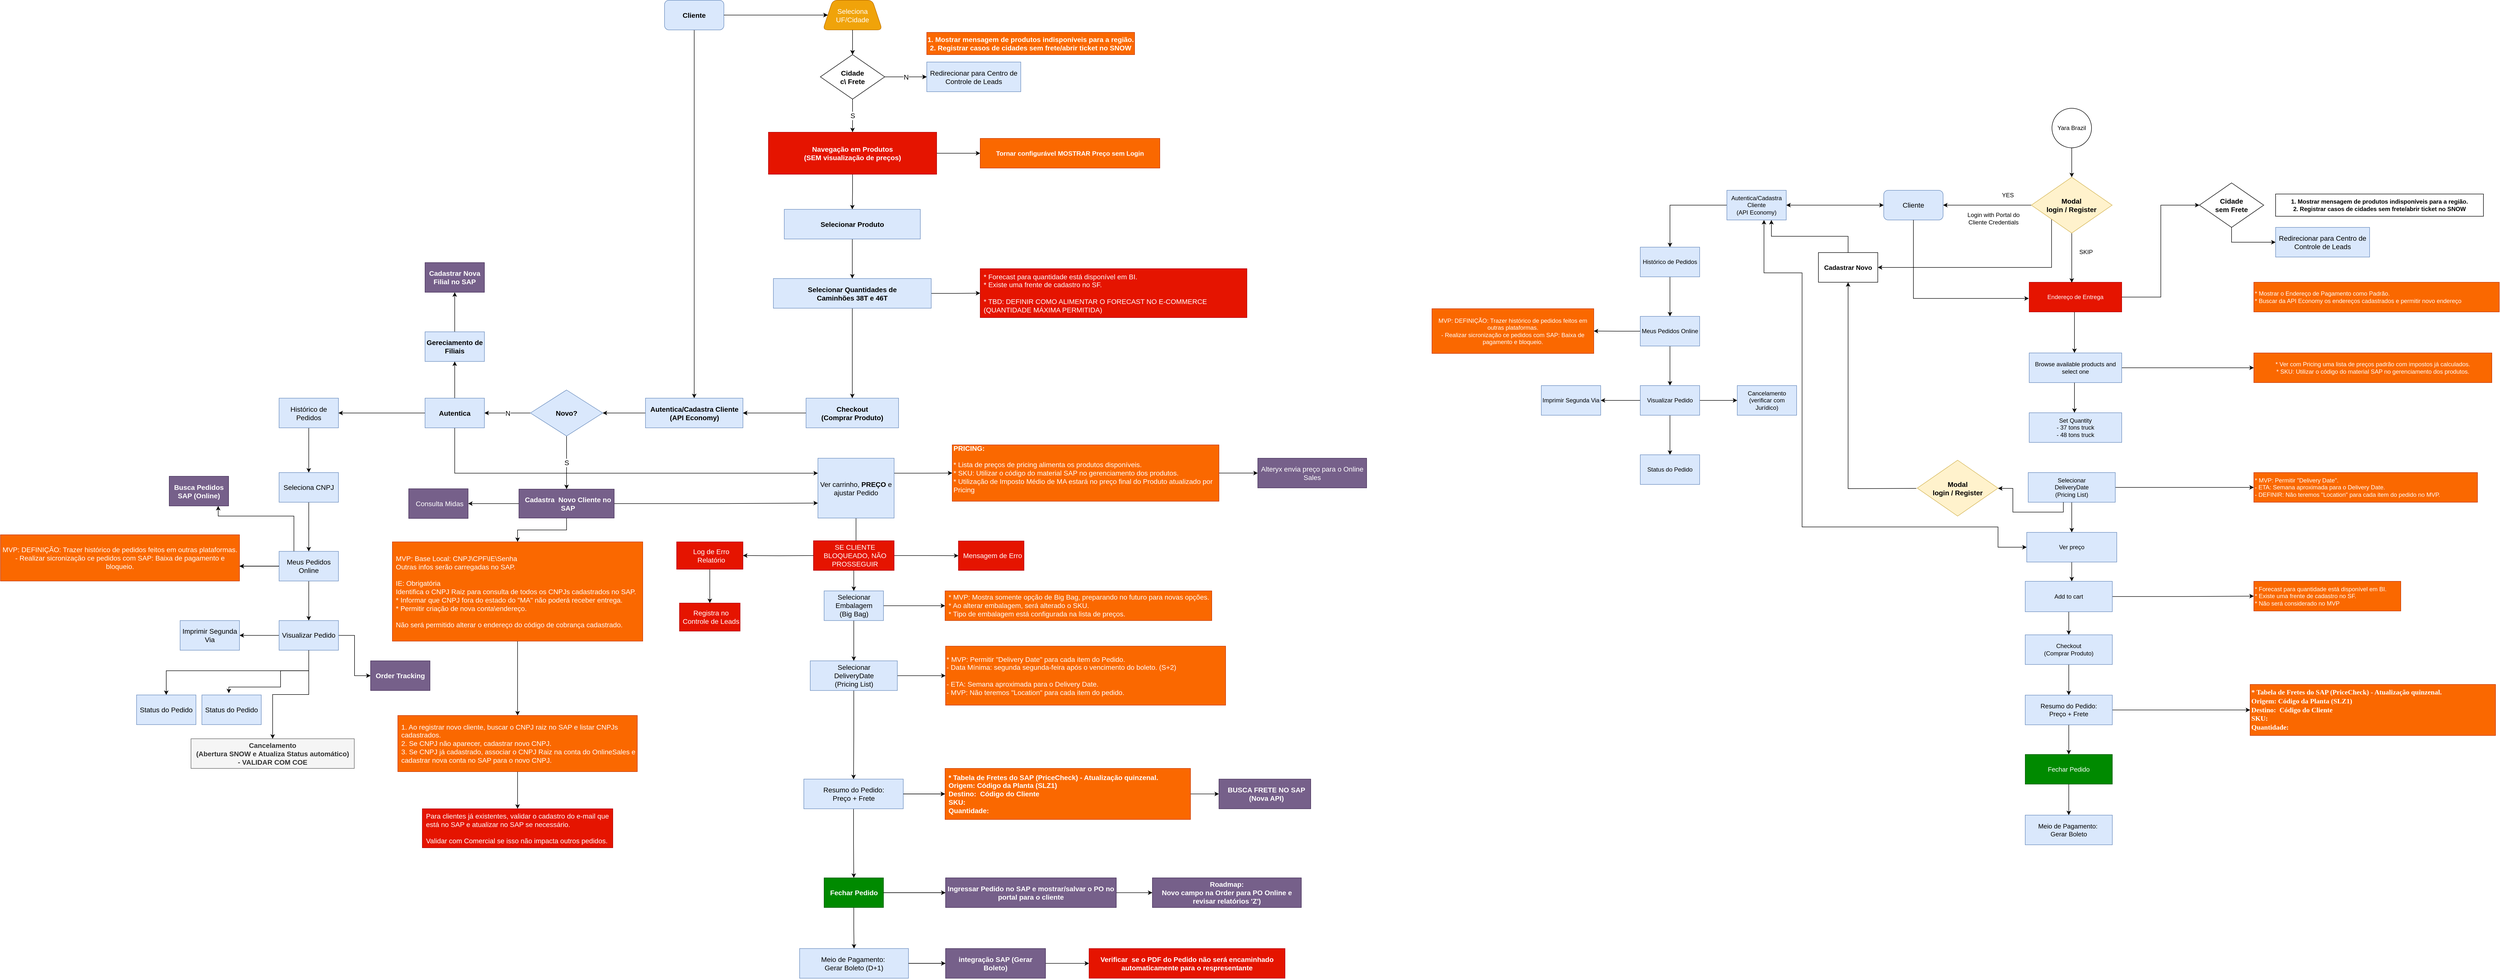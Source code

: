 <mxfile version="13.7.3" type="github" pages="3">
  <diagram id="v70nW824M8R4AOz3LLfw" name="OrderEntry">
    <mxGraphModel dx="6340" dy="4074" grid="1" gridSize="11" guides="1" tooltips="1" connect="1" arrows="1" fold="1" page="1" pageScale="1" pageWidth="2339" pageHeight="3300" math="0" shadow="0">
      <root>
        <mxCell id="0" />
        <mxCell id="1" parent="0" />
        <mxCell id="3Qp2xXLN1smk-MfCKVBW-4" value="" style="edgeStyle=orthogonalEdgeStyle;rounded=0;orthogonalLoop=1;jettySize=auto;html=1;entryX=0;entryY=0.5;entryDx=0;entryDy=0;startArrow=classic;startFill=1;endArrow=none;endFill=0;" parent="1" source="3Qp2xXLN1smk-MfCKVBW-2" target="SC3JEf4WINsSZaT9sH8f-64" edge="1">
          <mxGeometry relative="1" as="geometry">
            <mxPoint x="1353" y="240" as="targetPoint" />
          </mxGeometry>
        </mxCell>
        <mxCell id="YiUYvIcf1jTSnU425tms-5" style="edgeStyle=orthogonalEdgeStyle;rounded=0;orthogonalLoop=1;jettySize=auto;html=1;entryX=1;entryY=0.5;entryDx=0;entryDy=0;startArrow=classic;startFill=1;endArrow=classic;endFill=1;" parent="1" source="3Qp2xXLN1smk-MfCKVBW-2" target="jS5UeziIzz8t74J8Ag5z-3" edge="1">
          <mxGeometry relative="1" as="geometry" />
        </mxCell>
        <mxCell id="3Qp2xXLN1smk-MfCKVBW-2" value="&lt;font style=&quot;font-size: 14px&quot;&gt;Cliente&lt;/font&gt;" style="rounded=1;whiteSpace=wrap;html=1;fillColor=#dae8fc;strokeColor=#6c8ebf;fontSize=13;" parent="1" vertex="1">
          <mxGeometry x="1034" y="210" width="120" height="60" as="geometry" />
        </mxCell>
        <mxCell id="3Qp2xXLN1smk-MfCKVBW-7" style="edgeStyle=orthogonalEdgeStyle;rounded=0;orthogonalLoop=1;jettySize=auto;html=1;entryX=0;entryY=0.5;entryDx=0;entryDy=0;exitX=0.995;exitY=0.361;exitDx=0;exitDy=0;exitPerimeter=0;" parent="1" source="jS5UeziIzz8t74J8Ag5z-44" target="3Qp2xXLN1smk-MfCKVBW-5" edge="1">
          <mxGeometry relative="1" as="geometry">
            <mxPoint x="1464" y="240" as="sourcePoint" />
            <Array as="points">
              <mxPoint x="1514" y="426" />
              <mxPoint x="1594" y="426" />
              <mxPoint x="1594" y="240" />
            </Array>
          </mxGeometry>
        </mxCell>
        <mxCell id="3Qp2xXLN1smk-MfCKVBW-10" value="" style="edgeStyle=orthogonalEdgeStyle;rounded=0;orthogonalLoop=1;jettySize=auto;html=1;exitX=0.5;exitY=1;exitDx=0;exitDy=0;" parent="1" source="3Qp2xXLN1smk-MfCKVBW-5" target="3Qp2xXLN1smk-MfCKVBW-9" edge="1">
          <mxGeometry relative="1" as="geometry" />
        </mxCell>
        <mxCell id="3Qp2xXLN1smk-MfCKVBW-5" value="&lt;font style=&quot;font-size: 14px&quot;&gt;&lt;b&gt;Cidade &lt;br&gt;sem Frete&lt;/b&gt;&lt;/font&gt;" style="rhombus;whiteSpace=wrap;html=1;" parent="1" vertex="1">
          <mxGeometry x="1672" y="195" width="130" height="90" as="geometry" />
        </mxCell>
        <mxCell id="3Qp2xXLN1smk-MfCKVBW-9" value="&lt;font style=&quot;font-size: 14px&quot;&gt;Redirecionar para Centro de Controle de Leads&lt;/font&gt;" style="whiteSpace=wrap;html=1;fillColor=#dae8fc;strokeColor=#6c8ebf;" parent="1" vertex="1">
          <mxGeometry x="1826" y="285" width="190" height="60" as="geometry" />
        </mxCell>
        <mxCell id="3Qp2xXLN1smk-MfCKVBW-12" value="&lt;div&gt;1. Mostrar mensagem de produtos indisponíveis para a região.&lt;/div&gt;&lt;div&gt;2. Registrar casos de cidades sem frete/abrir ticket no SNOW&lt;/div&gt;" style="text;html=1;fillColor=none;align=center;verticalAlign=middle;whiteSpace=wrap;rounded=0;fontStyle=1;strokeColor=#000000;" parent="1" vertex="1">
          <mxGeometry x="1826" y="217.5" width="420" height="45" as="geometry" />
        </mxCell>
        <mxCell id="2mpdW63NxKz5ffvul3Hc-3" style="edgeStyle=orthogonalEdgeStyle;rounded=0;orthogonalLoop=1;jettySize=auto;html=1;entryX=0.5;entryY=0;entryDx=0;entryDy=0;" parent="1" source="jS5UeziIzz8t74J8Ag5z-1" target="jS5UeziIzz8t74J8Ag5z-52" edge="1">
          <mxGeometry relative="1" as="geometry" />
        </mxCell>
        <mxCell id="jS5UeziIzz8t74J8Ag5z-1" value="Checkout&lt;br&gt;(Comprar Produto)" style="whiteSpace=wrap;html=1;fontStyle=0;strokeColor=#6c8ebf;fillColor=#dae8fc;" parent="1" vertex="1">
          <mxGeometry x="1320" y="1109.25" width="176" height="60" as="geometry" />
        </mxCell>
        <mxCell id="jS5UeziIzz8t74J8Ag5z-6" value="" style="edgeStyle=orthogonalEdgeStyle;rounded=0;orthogonalLoop=1;jettySize=auto;html=1;fontSize=13;fontColor=#000000;entryX=0.5;entryY=0;entryDx=0;entryDy=0;" parent="1" source="jS5UeziIzz8t74J8Ag5z-3" edge="1" target="YiUYvIcf1jTSnU425tms-36">
          <mxGeometry relative="1" as="geometry">
            <mxPoint x="577" y="308" as="targetPoint" />
          </mxGeometry>
        </mxCell>
        <mxCell id="YiUYvIcf1jTSnU425tms-6" style="edgeStyle=orthogonalEdgeStyle;rounded=0;orthogonalLoop=1;jettySize=auto;html=1;startArrow=classic;startFill=1;endArrow=classic;endFill=1;entryX=0;entryY=0.5;entryDx=0;entryDy=0;" parent="1" source="jS5UeziIzz8t74J8Ag5z-3" target="2mpdW63NxKz5ffvul3Hc-2" edge="1">
          <mxGeometry relative="1" as="geometry">
            <mxPoint x="1298" y="946" as="targetPoint" />
            <Array as="points">
              <mxPoint x="792" y="377" />
              <mxPoint x="869" y="377" />
              <mxPoint x="869" y="891" />
              <mxPoint x="1265" y="891" />
              <mxPoint x="1265" y="932" />
            </Array>
          </mxGeometry>
        </mxCell>
        <mxCell id="jS5UeziIzz8t74J8Ag5z-3" value="Autentica/Cadastra Cliente&lt;br&gt;(API Economy)" style="whiteSpace=wrap;html=1;fontStyle=0;strokeColor=#6c8ebf;fillColor=#dae8fc;" parent="1" vertex="1">
          <mxGeometry x="717" y="210" width="120" height="60" as="geometry" />
        </mxCell>
        <mxCell id="jS5UeziIzz8t74J8Ag5z-28" value="" style="edgeStyle=orthogonalEdgeStyle;rounded=0;orthogonalLoop=1;jettySize=auto;html=1;fontSize=13;fontColor=#000000;" parent="1" source="jS5UeziIzz8t74J8Ag5z-25" target="jS5UeziIzz8t74J8Ag5z-27" edge="1">
          <mxGeometry relative="1" as="geometry" />
        </mxCell>
        <mxCell id="YiUYvIcf1jTSnU425tms-9" style="edgeStyle=orthogonalEdgeStyle;rounded=0;orthogonalLoop=1;jettySize=auto;html=1;entryX=0.5;entryY=0;entryDx=0;entryDy=0;startArrow=none;startFill=0;endArrow=classic;endFill=1;" parent="1" source="jS5UeziIzz8t74J8Ag5z-25" target="jS5UeziIzz8t74J8Ag5z-1" edge="1">
          <mxGeometry relative="1" as="geometry" />
        </mxCell>
        <mxCell id="jS5UeziIzz8t74J8Ag5z-25" value="Add to cart" style="whiteSpace=wrap;html=1;fontStyle=0;strokeColor=#6c8ebf;fillColor=#dae8fc;" parent="1" vertex="1">
          <mxGeometry x="1320" y="1001" width="176" height="61.5" as="geometry" />
        </mxCell>
        <mxCell id="jS5UeziIzz8t74J8Ag5z-27" value="* Forecast para quantidade está disponível em BI.&lt;br&gt;* Existe uma frente de cadastro no  SF.&lt;br&gt;* Não será considerado no MVP" style="whiteSpace=wrap;html=1;fontStyle=0;strokeColor=#C73500;fillColor=#fa6800;fontColor=#ffffff;align=left;" parent="1" vertex="1">
          <mxGeometry x="1782" y="1001" width="297" height="60" as="geometry" />
        </mxCell>
        <mxCell id="jS5UeziIzz8t74J8Ag5z-31" value="&lt;div&gt;* Ver com Pricing uma lista de preços padrão com impostos já calculados.&lt;/div&gt;&lt;div&gt;* SKU: Utilizar o código do material SAP no gerenciamento dos produtos.&lt;/div&gt;" style="whiteSpace=wrap;html=1;fontStyle=0;strokeColor=#C73500;fillColor=#fa6800;fontColor=#ffffff;" parent="1" vertex="1">
          <mxGeometry x="1782" y="539" width="481" height="60" as="geometry" />
        </mxCell>
        <mxCell id="jS5UeziIzz8t74J8Ag5z-39" value="" style="edgeStyle=orthogonalEdgeStyle;rounded=0;orthogonalLoop=1;jettySize=auto;html=1;fontSize=13;fontColor=#000000;" parent="1" edge="1">
          <mxGeometry relative="1" as="geometry">
            <mxPoint x="447.0" y="953.25" as="sourcePoint" />
          </mxGeometry>
        </mxCell>
        <mxCell id="jS5UeziIzz8t74J8Ag5z-43" value="" style="edgeStyle=orthogonalEdgeStyle;rounded=0;orthogonalLoop=1;jettySize=auto;html=1;fontSize=13;fontColor=#000000;" parent="1" source="jS5UeziIzz8t74J8Ag5z-40" target="jS5UeziIzz8t74J8Ag5z-42" edge="1">
          <mxGeometry relative="1" as="geometry" />
        </mxCell>
        <mxCell id="YiUYvIcf1jTSnU425tms-2" style="edgeStyle=orthogonalEdgeStyle;rounded=0;orthogonalLoop=1;jettySize=auto;html=1;entryX=0.5;entryY=0;entryDx=0;entryDy=0;startArrow=none;startFill=0;endArrow=classic;endFill=1;" parent="1" source="jS5UeziIzz8t74J8Ag5z-40" target="2mpdW63NxKz5ffvul3Hc-2" edge="1">
          <mxGeometry relative="1" as="geometry" />
        </mxCell>
        <mxCell id="jS5UeziIzz8t74J8Ag5z-40" value="Selecionar&lt;br&gt;DeliveryDate&lt;br&gt;(Pricing List)" style="whiteSpace=wrap;html=1;fontStyle=0;strokeColor=#6c8ebf;fillColor=#dae8fc;" parent="1" vertex="1">
          <mxGeometry x="1326" y="781" width="176" height="60" as="geometry" />
        </mxCell>
        <mxCell id="jS5UeziIzz8t74J8Ag5z-42" value="&lt;div&gt;* MVP: Permitir &quot;Delivery Date&quot;.&lt;/div&gt;&lt;div&gt;- ETA: Semana aproximada para o Delivery Date.&lt;/div&gt;&lt;div style=&quot;&quot;&gt;- DEFINIR: Não teremos &quot;Location&quot; para cada item do pedido no MVP.&lt;/div&gt;" style="whiteSpace=wrap;html=1;fontStyle=0;strokeColor=#C73500;fillColor=#fa6800;fontColor=#ffffff;align=left;" parent="1" vertex="1">
          <mxGeometry x="1782" y="781" width="452" height="60" as="geometry" />
        </mxCell>
        <mxCell id="SC3JEf4WINsSZaT9sH8f-66" style="edgeStyle=orthogonalEdgeStyle;rounded=0;orthogonalLoop=1;jettySize=auto;html=1;exitX=-0.004;exitY=0.545;exitDx=0;exitDy=0;startArrow=classic;startFill=1;endArrow=none;endFill=0;exitPerimeter=0;entryX=0.5;entryY=1;entryDx=0;entryDy=0;" parent="1" source="jS5UeziIzz8t74J8Ag5z-44" target="3Qp2xXLN1smk-MfCKVBW-2" edge="1">
          <mxGeometry relative="1" as="geometry">
            <mxPoint x="1100" y="297" as="targetPoint" />
            <Array as="points">
              <mxPoint x="1094" y="429" />
            </Array>
          </mxGeometry>
        </mxCell>
        <mxCell id="SC3JEf4WINsSZaT9sH8f-76" style="edgeStyle=orthogonalEdgeStyle;rounded=0;orthogonalLoop=1;jettySize=auto;html=1;entryX=0.5;entryY=0;entryDx=0;entryDy=0;startArrow=none;startFill=0;endArrow=classic;endFill=1;" parent="1" edge="1">
          <mxGeometry relative="1" as="geometry">
            <mxPoint x="1419.5" y="456" as="sourcePoint" />
            <mxPoint x="1419.5" y="539.0" as="targetPoint" />
          </mxGeometry>
        </mxCell>
        <mxCell id="jS5UeziIzz8t74J8Ag5z-44" value="Endereço de Entrega" style="whiteSpace=wrap;html=1;fontStyle=0;strokeColor=#B20000;fillColor=#e51400;fontColor=#ffffff;" parent="1" vertex="1">
          <mxGeometry x="1328" y="396" width="187" height="60" as="geometry" />
        </mxCell>
        <mxCell id="jS5UeziIzz8t74J8Ag5z-46" value="* Mostrar o Endereço de Pagamento como Padrão.&lt;br&gt;* Buscar da API Economy os endereços cadastrados e permitir novo endereço" style="whiteSpace=wrap;html=1;fontStyle=0;strokeColor=#C73500;fillColor=#fa6800;fontColor=#ffffff;align=left;" parent="1" vertex="1">
          <mxGeometry x="1782" y="396" width="496" height="60" as="geometry" />
        </mxCell>
        <mxCell id="jS5UeziIzz8t74J8Ag5z-51" value="" style="edgeStyle=orthogonalEdgeStyle;rounded=0;orthogonalLoop=1;jettySize=auto;html=1;fontSize=13;fontColor=#000000;" parent="1" target="jS5UeziIzz8t74J8Ag5z-50" edge="1">
          <mxGeometry relative="1" as="geometry">
            <mxPoint x="1100" y="813" as="sourcePoint" />
          </mxGeometry>
        </mxCell>
        <mxCell id="jS5UeziIzz8t74J8Ag5z-53" value="" style="edgeStyle=orthogonalEdgeStyle;rounded=0;orthogonalLoop=1;jettySize=auto;html=1;fontSize=13;fontColor=#000000;startArrow=classic;startFill=1;endArrow=none;endFill=0;" parent="1" edge="1">
          <mxGeometry relative="1" as="geometry">
            <mxPoint x="1265" y="813" as="sourcePoint" />
            <mxPoint x="1397" y="841" as="targetPoint" />
            <Array as="points">
              <mxPoint x="1295" y="813" />
              <mxPoint x="1295" y="861" />
              <mxPoint x="1397" y="861" />
              <mxPoint x="1397" y="841" />
            </Array>
          </mxGeometry>
        </mxCell>
        <mxCell id="YiUYvIcf1jTSnU425tms-4" style="edgeStyle=orthogonalEdgeStyle;rounded=0;orthogonalLoop=1;jettySize=auto;html=1;exitX=0.5;exitY=0;exitDx=0;exitDy=0;entryX=0.75;entryY=1;entryDx=0;entryDy=0;startArrow=none;startFill=0;endArrow=classic;endFill=1;" parent="1" source="jS5UeziIzz8t74J8Ag5z-50" target="jS5UeziIzz8t74J8Ag5z-3" edge="1">
          <mxGeometry relative="1" as="geometry" />
        </mxCell>
        <mxCell id="jS5UeziIzz8t74J8Ag5z-50" value="Cadastrar Novo" style="whiteSpace=wrap;html=1;fontSize=13;fontStyle=1;" parent="1" vertex="1">
          <mxGeometry x="902.0" y="336" width="120" height="60" as="geometry" />
        </mxCell>
        <mxCell id="jS5UeziIzz8t74J8Ag5z-55" style="edgeStyle=orthogonalEdgeStyle;rounded=0;orthogonalLoop=1;jettySize=auto;html=1;entryX=0;entryY=0.5;entryDx=0;entryDy=0;fontSize=13;fontColor=#000000;" parent="1" source="jS5UeziIzz8t74J8Ag5z-52" target="jS5UeziIzz8t74J8Ag5z-54" edge="1">
          <mxGeometry relative="1" as="geometry" />
        </mxCell>
        <mxCell id="jS5UeziIzz8t74J8Ag5z-57" value="" style="edgeStyle=orthogonalEdgeStyle;rounded=0;orthogonalLoop=1;jettySize=auto;html=1;fontSize=13;fontColor=#000000;" parent="1" source="jS5UeziIzz8t74J8Ag5z-52" target="jS5UeziIzz8t74J8Ag5z-56" edge="1">
          <mxGeometry relative="1" as="geometry" />
        </mxCell>
        <mxCell id="jS5UeziIzz8t74J8Ag5z-52" value="Resumo do Pedido: &lt;br&gt;Preço + Frete" style="whiteSpace=wrap;html=1;fontSize=13;fontStyle=0;fillColor=#dae8fc;strokeColor=#6c8ebf;" parent="1" vertex="1">
          <mxGeometry x="1320" y="1231.25" width="176" height="60" as="geometry" />
        </mxCell>
        <mxCell id="jS5UeziIzz8t74J8Ag5z-54" value="&lt;p style=&quot;margin-top: 0pt ; margin-bottom: 0pt ; margin-left: 0in ; text-indent: 0in ; font-size: 14px&quot;&gt;&lt;font face=&quot;calibri&quot; style=&quot;font-size: 14px&quot;&gt;&lt;b&gt;* Tabela de Fretes do SAP (PriceCheck) - Atualização quinzenal.&lt;/b&gt;&lt;/font&gt;&lt;/p&gt;&lt;p style=&quot;margin-top: 0pt ; margin-bottom: 0pt ; margin-left: 0in ; text-indent: 0in ; font-size: 14px&quot;&gt;&lt;font face=&quot;calibri&quot; style=&quot;font-size: 14px&quot;&gt;&lt;b&gt;Origem: Código da Planta (SLZ1)&lt;/b&gt;&lt;/font&gt;&lt;/p&gt;&lt;p style=&quot;margin-top: 0pt ; margin-bottom: 0pt ; margin-left: 0in ; text-indent: 0in ; font-size: 14px&quot;&gt;&lt;font face=&quot;calibri&quot; style=&quot;font-size: 14px&quot;&gt;&lt;b&gt;Destino:&amp;nbsp; Código do Cliente&lt;/b&gt;&lt;/font&gt;&lt;/p&gt;&lt;p style=&quot;margin-top: 0pt ; margin-bottom: 0pt ; margin-left: 0in ; text-indent: 0in ; font-size: 14px&quot;&gt;&lt;font face=&quot;calibri&quot; style=&quot;font-size: 14px&quot;&gt;&lt;b&gt;SKU:&lt;/b&gt;&lt;/font&gt;&lt;/p&gt;&lt;p style=&quot;margin-top: 0pt ; margin-bottom: 0pt ; margin-left: 0in ; text-indent: 0in ; font-size: 14px&quot;&gt;&lt;font face=&quot;calibri&quot; style=&quot;font-size: 14px&quot;&gt;&lt;b&gt;Quantidade:&lt;/b&gt;&lt;/font&gt;&lt;/p&gt;" style="whiteSpace=wrap;html=1;fontStyle=0;strokeColor=#C73500;fillColor=#fa6800;fontColor=#ffffff;align=left;" parent="1" vertex="1">
          <mxGeometry x="1774.5" y="1209.63" width="496" height="103.25" as="geometry" />
        </mxCell>
        <mxCell id="jS5UeziIzz8t74J8Ag5z-59" value="" style="edgeStyle=orthogonalEdgeStyle;rounded=0;orthogonalLoop=1;jettySize=auto;html=1;fontSize=13;fontColor=#000000;" parent="1" source="jS5UeziIzz8t74J8Ag5z-56" target="jS5UeziIzz8t74J8Ag5z-58" edge="1">
          <mxGeometry relative="1" as="geometry" />
        </mxCell>
        <mxCell id="jS5UeziIzz8t74J8Ag5z-56" value="Fechar Pedido" style="whiteSpace=wrap;html=1;fontSize=13;fontStyle=0;strokeColor=#005700;fillColor=#008a00;fontColor=#ffffff;" parent="1" vertex="1">
          <mxGeometry x="1320" y="1351.25" width="176" height="60" as="geometry" />
        </mxCell>
        <mxCell id="jS5UeziIzz8t74J8Ag5z-58" value="Meio de Pagamento:&amp;nbsp;&lt;br&gt;Gerar Boleto" style="whiteSpace=wrap;html=1;fontSize=13;fontStyle=0;strokeColor=#6c8ebf;fillColor=#dae8fc;" parent="1" vertex="1">
          <mxGeometry x="1320" y="1474" width="176" height="60" as="geometry" />
        </mxCell>
        <mxCell id="YiUYvIcf1jTSnU425tms-49" style="edgeStyle=orthogonalEdgeStyle;rounded=0;orthogonalLoop=1;jettySize=auto;html=1;entryX=0.552;entryY=0;entryDx=0;entryDy=0;entryPerimeter=0;startArrow=none;startFill=0;endArrow=classic;endFill=1;" parent="1" edge="1">
          <mxGeometry relative="1" as="geometry">
            <mxPoint x="1415" y="962" as="sourcePoint" />
            <mxPoint x="1414.008" y="1001" as="targetPoint" />
          </mxGeometry>
        </mxCell>
        <mxCell id="2mpdW63NxKz5ffvul3Hc-2" value="Ver preço" style="whiteSpace=wrap;html=1;fontStyle=0;strokeColor=#6c8ebf;fillColor=#dae8fc;" parent="1" vertex="1">
          <mxGeometry x="1323" y="902" width="182" height="60" as="geometry" />
        </mxCell>
        <mxCell id="SC3JEf4WINsSZaT9sH8f-1" value="" style="edgeStyle=orthogonalEdgeStyle;rounded=0;orthogonalLoop=1;jettySize=auto;html=1;fontSize=14;fontFamily=Helvetica;" parent="1" source="SC3JEf4WINsSZaT9sH8f-3" target="SC3JEf4WINsSZaT9sH8f-5" edge="1">
          <mxGeometry relative="1" as="geometry" />
        </mxCell>
        <mxCell id="SC3JEf4WINsSZaT9sH8f-2" style="edgeStyle=orthogonalEdgeStyle;rounded=0;orthogonalLoop=1;jettySize=auto;html=1;fontSize=14;fontColor=#000000;fontFamily=Helvetica;" parent="1" source="SC3JEf4WINsSZaT9sH8f-3" target="SC3JEf4WINsSZaT9sH8f-18" edge="1">
          <mxGeometry relative="1" as="geometry" />
        </mxCell>
        <mxCell id="SC3JEf4WINsSZaT9sH8f-3" value="&lt;font style=&quot;font-size: 14px;&quot;&gt;Cliente&lt;/font&gt;" style="rounded=1;whiteSpace=wrap;html=1;fillColor=#dae8fc;strokeColor=#6c8ebf;fontSize=14;fontStyle=1;fontFamily=Helvetica;" parent="1" vertex="1">
          <mxGeometry x="-1430" y="-174.5" width="120" height="60" as="geometry" />
        </mxCell>
        <mxCell id="SC3JEf4WINsSZaT9sH8f-4" style="edgeStyle=orthogonalEdgeStyle;rounded=0;orthogonalLoop=1;jettySize=auto;html=1;entryX=0.5;entryY=0;entryDx=0;entryDy=0;fontSize=14;fontFamily=Helvetica;" parent="1" source="SC3JEf4WINsSZaT9sH8f-5" target="SC3JEf4WINsSZaT9sH8f-8" edge="1">
          <mxGeometry relative="1" as="geometry" />
        </mxCell>
        <mxCell id="SC3JEf4WINsSZaT9sH8f-5" value="&lt;font style=&quot;font-size: 14px;&quot;&gt;Seleciona&lt;br style=&quot;font-size: 14px;&quot;&gt;UF/Cidade&lt;/font&gt;" style="shape=trapezoid;perimeter=trapezoidPerimeter;whiteSpace=wrap;html=1;fixedSize=1;rounded=1;fillColor=#f0a30a;strokeColor=#BD7000;fontColor=#ffffff;fontSize=14;fontFamily=Helvetica;" parent="1" vertex="1">
          <mxGeometry x="-1110" y="-174.5" width="120" height="60" as="geometry" />
        </mxCell>
        <mxCell id="SC3JEf4WINsSZaT9sH8f-6" value="" style="edgeStyle=orthogonalEdgeStyle;rounded=0;orthogonalLoop=1;jettySize=auto;html=1;fontSize=14;fontFamily=Helvetica;" parent="1" source="SC3JEf4WINsSZaT9sH8f-8" target="SC3JEf4WINsSZaT9sH8f-9" edge="1">
          <mxGeometry relative="1" as="geometry" />
        </mxCell>
        <mxCell id="SC3JEf4WINsSZaT9sH8f-7" value="S" style="edgeStyle=orthogonalEdgeStyle;rounded=0;orthogonalLoop=1;jettySize=auto;html=1;fontSize=14;fontFamily=Helvetica;" parent="1" source="SC3JEf4WINsSZaT9sH8f-8" target="SC3JEf4WINsSZaT9sH8f-14" edge="1">
          <mxGeometry relative="1" as="geometry" />
        </mxCell>
        <mxCell id="SC3JEf4WINsSZaT9sH8f-8" value="&lt;font style=&quot;font-size: 14px&quot;&gt;&lt;b style=&quot;font-size: 14px&quot;&gt;Cidade &lt;br style=&quot;font-size: 14px&quot;&gt;c\ Frete&lt;/b&gt;&lt;/font&gt;" style="rhombus;whiteSpace=wrap;html=1;fontSize=14;fontFamily=Helvetica;" parent="1" vertex="1">
          <mxGeometry x="-1115" y="-64.5" width="130" height="90" as="geometry" />
        </mxCell>
        <mxCell id="SC3JEf4WINsSZaT9sH8f-9" value="&lt;font style=&quot;font-size: 14px;&quot;&gt;Redirecionar para Centro de Controle de Leads&lt;/font&gt;" style="whiteSpace=wrap;html=1;fillColor=#dae8fc;strokeColor=#6c8ebf;fontSize=14;fontFamily=Helvetica;" parent="1" vertex="1">
          <mxGeometry x="-900" y="-49.5" width="190" height="60" as="geometry" />
        </mxCell>
        <mxCell id="SC3JEf4WINsSZaT9sH8f-10" value="&lt;div style=&quot;font-size: 14px;&quot;&gt;1. Mostrar mensagem de produtos indisponíveis para a região.&lt;/div&gt;&lt;div style=&quot;font-size: 14px;&quot;&gt;2. Registrar casos de cidades sem frete/abrir ticket no SNOW&lt;/div&gt;" style="text;html=1;fillColor=#fa6800;align=center;verticalAlign=middle;whiteSpace=wrap;rounded=0;fontStyle=1;strokeColor=#C73500;fontColor=#ffffff;fontSize=14;fontFamily=Helvetica;" parent="1" vertex="1">
          <mxGeometry x="-900" y="-109.5" width="420" height="45" as="geometry" />
        </mxCell>
        <mxCell id="SC3JEf4WINsSZaT9sH8f-12" value="" style="edgeStyle=orthogonalEdgeStyle;rounded=0;orthogonalLoop=1;jettySize=auto;html=1;fontSize=14;fontColor=#000000;exitX=0;exitY=0.5;exitDx=0;exitDy=0;entryX=1;entryY=0.5;entryDx=0;entryDy=0;fontFamily=Helvetica;" parent="1" source="SC3JEf4WINsSZaT9sH8f-15" target="SC3JEf4WINsSZaT9sH8f-18" edge="1">
          <mxGeometry relative="1" as="geometry" />
        </mxCell>
        <mxCell id="ZyZWIug1i_7abqR-xJH1-70" value="" style="edgeStyle=orthogonalEdgeStyle;rounded=0;orthogonalLoop=1;jettySize=auto;html=1;fontSize=14;fontFamily=Helvetica;" parent="1" source="SC3JEf4WINsSZaT9sH8f-14" target="ZyZWIug1i_7abqR-xJH1-69" edge="1">
          <mxGeometry relative="1" as="geometry" />
        </mxCell>
        <mxCell id="k7qJe9tMdCRVFwdtE0tW-5" style="edgeStyle=orthogonalEdgeStyle;rounded=0;orthogonalLoop=1;jettySize=auto;html=1;fontSize=13;" parent="1" source="SC3JEf4WINsSZaT9sH8f-14" target="k7qJe9tMdCRVFwdtE0tW-4" edge="1">
          <mxGeometry relative="1" as="geometry" />
        </mxCell>
        <mxCell id="SC3JEf4WINsSZaT9sH8f-14" value="&lt;p style=&quot;margin-top: 0pt ; margin-bottom: 0pt ; margin-left: 0in ; text-indent: 0in ; font-size: 14px&quot;&gt;&lt;font style=&quot;font-size: 14px&quot;&gt;&lt;b style=&quot;font-size: 14px&quot;&gt;Navegação em Produtos&lt;/b&gt;&lt;/font&gt;&lt;/p&gt;&lt;p style=&quot;margin-top: 0pt ; margin-bottom: 0pt ; margin-left: 0in ; text-indent: 0in ; font-size: 14px&quot;&gt;&lt;font style=&quot;font-size: 14px&quot;&gt;&lt;b style=&quot;font-size: 14px&quot;&gt;(SEM visualização de preços)&lt;/b&gt;&lt;/font&gt;&lt;/p&gt;" style="whiteSpace=wrap;html=1;fillColor=#e51400;strokeColor=#B20000;fontStyle=0;fontSize=14;fontFamily=Helvetica;fontColor=#ffffff;" parent="1" vertex="1">
          <mxGeometry x="-1220" y="92.5" width="340" height="85" as="geometry" />
        </mxCell>
        <mxCell id="SC3JEf4WINsSZaT9sH8f-15" value="Checkout&lt;br style=&quot;font-size: 14px;&quot;&gt;(Comprar Produto)" style="whiteSpace=wrap;html=1;fontStyle=0;strokeColor=#6c8ebf;fillColor=#dae8fc;fontSize=14;fontFamily=Helvetica;" parent="1" vertex="1">
          <mxGeometry x="-1110" y="630.5" width="120" height="60" as="geometry" />
        </mxCell>
        <mxCell id="SC3JEf4WINsSZaT9sH8f-18" value="Autentica/Cadastra Cliente&lt;br style=&quot;font-size: 14px;&quot;&gt;&lt;span style=&quot;font-size: 14px;&quot;&gt;(API Economy)&lt;/span&gt;" style="whiteSpace=wrap;html=1;fontStyle=1;strokeColor=#6c8ebf;fillColor=#dae8fc;fontSize=14;fontFamily=Helvetica;" parent="1" vertex="1">
          <mxGeometry x="-1468.5" y="630.5" width="197" height="60" as="geometry" />
        </mxCell>
        <mxCell id="SC3JEf4WINsSZaT9sH8f-21" value="" style="edgeStyle=orthogonalEdgeStyle;rounded=0;orthogonalLoop=1;jettySize=auto;html=1;fontSize=14;fontColor=#000000;fontFamily=Helvetica;" parent="1" source="SC3JEf4WINsSZaT9sH8f-23" target="SC3JEf4WINsSZaT9sH8f-27" edge="1">
          <mxGeometry relative="1" as="geometry" />
        </mxCell>
        <mxCell id="sLcBwwiViFwoJUJywKog-9" style="edgeStyle=orthogonalEdgeStyle;rounded=0;orthogonalLoop=1;jettySize=auto;html=1;exitX=0.25;exitY=0;exitDx=0;exitDy=0;" edge="1" parent="1" source="SC3JEf4WINsSZaT9sH8f-23" target="w89-vKPUMR_P6JWfKxBr-1">
          <mxGeometry relative="1" as="geometry">
            <mxPoint x="-2332" y="858" as="targetPoint" />
            <Array as="points">
              <mxPoint x="-2179" y="869" />
              <mxPoint x="-2332" y="869" />
            </Array>
          </mxGeometry>
        </mxCell>
        <mxCell id="SC3JEf4WINsSZaT9sH8f-23" value="Meus Pedidos Online" style="whiteSpace=wrap;html=1;fontStyle=0;strokeColor=#6c8ebf;fillColor=#dae8fc;fontSize=14;fontFamily=Helvetica;" parent="1" vertex="1">
          <mxGeometry x="-2209" y="940.37" width="120" height="60" as="geometry" />
        </mxCell>
        <mxCell id="SC3JEf4WINsSZaT9sH8f-24" value="" style="edgeStyle=orthogonalEdgeStyle;rounded=0;orthogonalLoop=1;jettySize=auto;html=1;fontSize=14;fontColor=#000000;fontFamily=Helvetica;" parent="1" source="SC3JEf4WINsSZaT9sH8f-27" target="SC3JEf4WINsSZaT9sH8f-28" edge="1">
          <mxGeometry relative="1" as="geometry" />
        </mxCell>
        <mxCell id="SC3JEf4WINsSZaT9sH8f-25" value="" style="edgeStyle=orthogonalEdgeStyle;rounded=0;orthogonalLoop=1;jettySize=auto;html=1;fontSize=14;fontColor=#000000;fontFamily=Helvetica;entryX=0.454;entryY=-0.058;entryDx=0;entryDy=0;entryPerimeter=0;" parent="1" source="SC3JEf4WINsSZaT9sH8f-27" target="SC3JEf4WINsSZaT9sH8f-29" edge="1">
          <mxGeometry relative="1" as="geometry">
            <Array as="points">
              <mxPoint x="-2149" y="1181.87" />
              <mxPoint x="-2206" y="1181.87" />
              <mxPoint x="-2206" y="1214.87" />
              <mxPoint x="-2310" y="1214.87" />
            </Array>
          </mxGeometry>
        </mxCell>
        <mxCell id="k7qJe9tMdCRVFwdtE0tW-2" style="edgeStyle=orthogonalEdgeStyle;rounded=0;orthogonalLoop=1;jettySize=auto;html=1;" parent="1" source="SC3JEf4WINsSZaT9sH8f-27" target="Llw6ylmcB_U-CpbHDsIA-104" edge="1">
          <mxGeometry relative="1" as="geometry" />
        </mxCell>
        <mxCell id="sLcBwwiViFwoJUJywKog-11" style="edgeStyle=orthogonalEdgeStyle;rounded=0;orthogonalLoop=1;jettySize=auto;html=1;entryX=0;entryY=0.5;entryDx=0;entryDy=0;fontSize=14;" edge="1" parent="1" source="SC3JEf4WINsSZaT9sH8f-27" target="sLcBwwiViFwoJUJywKog-10">
          <mxGeometry relative="1" as="geometry" />
        </mxCell>
        <mxCell id="SC3JEf4WINsSZaT9sH8f-27" value="Visualizar Pedido" style="whiteSpace=wrap;html=1;fontStyle=0;strokeColor=#6c8ebf;fillColor=#dae8fc;fontSize=14;fontFamily=Helvetica;" parent="1" vertex="1">
          <mxGeometry x="-2209" y="1080.37" width="120" height="60" as="geometry" />
        </mxCell>
        <mxCell id="SC3JEf4WINsSZaT9sH8f-28" value="Imprimir Segunda Via" style="whiteSpace=wrap;html=1;fontStyle=0;strokeColor=#6c8ebf;fillColor=#dae8fc;fontSize=14;fontFamily=Helvetica;" parent="1" vertex="1">
          <mxGeometry x="-2409" y="1080.37" width="120" height="60" as="geometry" />
        </mxCell>
        <mxCell id="SC3JEf4WINsSZaT9sH8f-29" value="Status do Pedido" style="whiteSpace=wrap;html=1;fontStyle=0;strokeColor=#6c8ebf;fillColor=#dae8fc;fontSize=14;fontFamily=Helvetica;" parent="1" vertex="1">
          <mxGeometry x="-2365" y="1230.87" width="120" height="60" as="geometry" />
        </mxCell>
        <mxCell id="SC3JEf4WINsSZaT9sH8f-32" value="" style="edgeStyle=orthogonalEdgeStyle;rounded=0;orthogonalLoop=1;jettySize=auto;html=1;fontSize=14;fontColor=#000000;fontFamily=Helvetica;" parent="1" source="SC3JEf4WINsSZaT9sH8f-33" target="SC3JEf4WINsSZaT9sH8f-39" edge="1">
          <mxGeometry relative="1" as="geometry" />
        </mxCell>
        <mxCell id="k7qJe9tMdCRVFwdtE0tW-3" style="edgeStyle=orthogonalEdgeStyle;rounded=0;orthogonalLoop=1;jettySize=auto;html=1;exitX=1;exitY=0.25;exitDx=0;exitDy=0;" parent="1" source="SC3JEf4WINsSZaT9sH8f-33" target="SC3JEf4WINsSZaT9sH8f-35" edge="1">
          <mxGeometry relative="1" as="geometry" />
        </mxCell>
        <mxCell id="SC3JEf4WINsSZaT9sH8f-33" value="Ver carrinho, &lt;b&gt;PREÇO&lt;/b&gt; e ajustar Pedido" style="whiteSpace=wrap;html=1;fontStyle=0;strokeColor=#6c8ebf;fillColor=#dae8fc;fontSize=14;fontFamily=Helvetica;" parent="1" vertex="1">
          <mxGeometry x="-1120" y="752" width="154" height="121" as="geometry" />
        </mxCell>
        <mxCell id="sLcBwwiViFwoJUJywKog-12" style="edgeStyle=orthogonalEdgeStyle;rounded=0;orthogonalLoop=1;jettySize=auto;html=1;fontSize=14;entryX=0;entryY=0.5;entryDx=0;entryDy=0;" edge="1" parent="1" source="SC3JEf4WINsSZaT9sH8f-35" target="sLcBwwiViFwoJUJywKog-13">
          <mxGeometry relative="1" as="geometry">
            <mxPoint x="-198" y="695" as="targetPoint" />
          </mxGeometry>
        </mxCell>
        <mxCell id="SC3JEf4WINsSZaT9sH8f-35" value="&lt;div style=&quot;font-size: 14px&quot;&gt;&lt;b&gt;PRICING:&lt;/b&gt;&lt;/div&gt;&lt;div style=&quot;font-size: 14px&quot;&gt;&lt;b&gt;&lt;br&gt;&lt;/b&gt;&lt;/div&gt;&lt;div style=&quot;font-size: 14px&quot;&gt;* Lista de preços de pricing alimenta os produtos disponíveis.&lt;/div&gt;&lt;div style=&quot;font-size: 14px&quot;&gt;* SKU: Utilizar o código do material SAP no gerenciamento dos produtos.&lt;/div&gt;&lt;div style=&quot;font-size: 14px&quot;&gt;&lt;span style=&quot;font-size: 14px&quot;&gt;* Utilização de Imposto Médio de MA estará no preço final do Produto atualizado por Pricing&lt;/span&gt;&lt;br style=&quot;font-size: 14px&quot;&gt;&lt;/div&gt;&lt;div style=&quot;font-size: 14px&quot;&gt;&lt;br&gt;&lt;/div&gt;" style="whiteSpace=wrap;html=1;fontStyle=0;strokeColor=#C73500;fillColor=#fa6800;fontColor=#ffffff;align=left;fontSize=14;fontFamily=Helvetica;" parent="1" vertex="1">
          <mxGeometry x="-848.5" y="725" width="539" height="114" as="geometry" />
        </mxCell>
        <mxCell id="SC3JEf4WINsSZaT9sH8f-36" value="&lt;div style=&quot;font-size: 14px;&quot;&gt;MVP: DEFINIÇÃO: Trazer histórico de pedidos feitos em outras plataformas.&lt;/div&gt;&lt;div style=&quot;font-size: 14px;&quot;&gt;- Realizar sicronização ce pedidos com SAP: Baixa de pagamento e bloqueio.&lt;/div&gt;" style="whiteSpace=wrap;html=1;fontStyle=0;strokeColor=#C73500;fillColor=#fa6800;fontColor=#ffffff;fontSize=14;fontFamily=Helvetica;" parent="1" vertex="1">
          <mxGeometry x="-2772" y="906.87" width="483" height="93.5" as="geometry" />
        </mxCell>
        <mxCell id="SC3JEf4WINsSZaT9sH8f-37" value="" style="edgeStyle=orthogonalEdgeStyle;rounded=0;orthogonalLoop=1;jettySize=auto;html=1;fontSize=14;fontColor=#000000;fontFamily=Helvetica;" parent="1" source="SC3JEf4WINsSZaT9sH8f-39" target="SC3JEf4WINsSZaT9sH8f-40" edge="1">
          <mxGeometry relative="1" as="geometry" />
        </mxCell>
        <mxCell id="SC3JEf4WINsSZaT9sH8f-38" value="" style="edgeStyle=orthogonalEdgeStyle;rounded=0;orthogonalLoop=1;jettySize=auto;html=1;fontSize=14;fontColor=#000000;fontFamily=Helvetica;" parent="1" source="SC3JEf4WINsSZaT9sH8f-39" target="SC3JEf4WINsSZaT9sH8f-43" edge="1">
          <mxGeometry relative="1" as="geometry" />
        </mxCell>
        <mxCell id="SC3JEf4WINsSZaT9sH8f-39" value="Selecionar Embalagem&lt;br style=&quot;font-size: 14px;&quot;&gt;(Big Bag)" style="whiteSpace=wrap;html=1;fontStyle=0;strokeColor=#6c8ebf;fillColor=#dae8fc;fontSize=14;fontFamily=Helvetica;" parent="1" vertex="1">
          <mxGeometry x="-1107.5" y="1020.38" width="120" height="60" as="geometry" />
        </mxCell>
        <mxCell id="SC3JEf4WINsSZaT9sH8f-40" value="&lt;div style=&quot;font-size: 14px;&quot;&gt;* MVP: Mostra somente opção de Big Bag, preparando no futuro para novas opções.&lt;/div&gt;&lt;div style=&quot;font-size: 14px;&quot;&gt;* Ao alterar embalagem, será alterado o SKU.&lt;/div&gt;&lt;div style=&quot;font-size: 14px;&quot;&gt;* Tipo de embalagem está configurada na lista de preços.&lt;/div&gt;" style="whiteSpace=wrap;html=1;fontStyle=0;strokeColor=#C73500;fillColor=#fa6800;fontColor=#ffffff;align=left;spacingLeft=5;fontSize=14;fontFamily=Helvetica;" parent="1" vertex="1">
          <mxGeometry x="-863" y="1020.38" width="539" height="60" as="geometry" />
        </mxCell>
        <mxCell id="SC3JEf4WINsSZaT9sH8f-41" value="" style="edgeStyle=orthogonalEdgeStyle;rounded=0;orthogonalLoop=1;jettySize=auto;html=1;fontSize=14;fontColor=#000000;fontFamily=Helvetica;" parent="1" source="SC3JEf4WINsSZaT9sH8f-43" target="SC3JEf4WINsSZaT9sH8f-44" edge="1">
          <mxGeometry relative="1" as="geometry" />
        </mxCell>
        <mxCell id="ZyZWIug1i_7abqR-xJH1-56" style="edgeStyle=orthogonalEdgeStyle;rounded=0;orthogonalLoop=1;jettySize=auto;html=1;entryX=0.5;entryY=0;entryDx=0;entryDy=0;fontSize=14;fontFamily=Helvetica;" parent="1" source="SC3JEf4WINsSZaT9sH8f-43" target="SC3JEf4WINsSZaT9sH8f-55" edge="1">
          <mxGeometry relative="1" as="geometry" />
        </mxCell>
        <mxCell id="SC3JEf4WINsSZaT9sH8f-43" value="Selecionar&lt;br style=&quot;font-size: 14px;&quot;&gt;DeliveryDate&lt;br style=&quot;font-size: 14px;&quot;&gt;(Pricing List)" style="whiteSpace=wrap;html=1;fontStyle=0;strokeColor=#6c8ebf;fillColor=#dae8fc;fontSize=14;fontFamily=Helvetica;" parent="1" vertex="1">
          <mxGeometry x="-1135.5" y="1161.87" width="176" height="60" as="geometry" />
        </mxCell>
        <mxCell id="SC3JEf4WINsSZaT9sH8f-44" value="&lt;div style=&quot;font-size: 14px;&quot;&gt;* MVP: Permitir &quot;Delivery Date&quot; para cada item do Pedido.&amp;nbsp;&lt;/div&gt;&lt;div style=&quot;font-size: 14px;&quot;&gt;- Data Mínima: segunda segunda-feira após o vencimento do boleto. (S+2)&lt;/div&gt;&lt;div style=&quot;font-size: 14px;&quot;&gt;&amp;nbsp;&lt;/div&gt;&lt;div style=&quot;font-size: 14px;&quot;&gt;- ETA: Semana aproximada para o Delivery Date.&lt;/div&gt;&lt;div style=&quot;font-size: 14px;&quot;&gt;- MVP: Não teremos &quot;Location&quot; para cada item do pedido.&lt;/div&gt;" style="whiteSpace=wrap;html=1;fontStyle=0;strokeColor=#C73500;fillColor=#fa6800;fontColor=#ffffff;align=left;fontSize=14;fontFamily=Helvetica;" parent="1" vertex="1">
          <mxGeometry x="-862" y="1132.18" width="566" height="119.37" as="geometry" />
        </mxCell>
        <mxCell id="ZyZWIug1i_7abqR-xJH1-66" value="" style="edgeStyle=orthogonalEdgeStyle;rounded=0;orthogonalLoop=1;jettySize=auto;html=1;fontSize=14;fontFamily=Helvetica;" parent="1" source="SC3JEf4WINsSZaT9sH8f-52" target="ZyZWIug1i_7abqR-xJH1-65" edge="1">
          <mxGeometry relative="1" as="geometry" />
        </mxCell>
        <mxCell id="SC3JEf4WINsSZaT9sH8f-52" value="Gereciamento de Filiais" style="whiteSpace=wrap;html=1;fontSize=14;fontStyle=1;fillColor=#dae8fc;strokeColor=#6c8ebf;fontFamily=Helvetica;" parent="1" vertex="1">
          <mxGeometry x="-1914" y="496.25" width="120" height="60" as="geometry" />
        </mxCell>
        <mxCell id="SC3JEf4WINsSZaT9sH8f-53" style="edgeStyle=orthogonalEdgeStyle;rounded=0;orthogonalLoop=1;jettySize=auto;html=1;entryX=0;entryY=0.5;entryDx=0;entryDy=0;fontSize=14;fontColor=#000000;fontFamily=Helvetica;" parent="1" source="SC3JEf4WINsSZaT9sH8f-55" target="SC3JEf4WINsSZaT9sH8f-56" edge="1">
          <mxGeometry relative="1" as="geometry" />
        </mxCell>
        <mxCell id="SC3JEf4WINsSZaT9sH8f-54" value="" style="edgeStyle=orthogonalEdgeStyle;rounded=0;orthogonalLoop=1;jettySize=auto;html=1;fontSize=14;fontColor=#000000;fontFamily=Helvetica;" parent="1" source="SC3JEf4WINsSZaT9sH8f-55" target="SC3JEf4WINsSZaT9sH8f-58" edge="1">
          <mxGeometry relative="1" as="geometry" />
        </mxCell>
        <mxCell id="SC3JEf4WINsSZaT9sH8f-55" value="Resumo do Pedido: &lt;br style=&quot;font-size: 14px;&quot;&gt;Preço + Frete" style="whiteSpace=wrap;html=1;fontSize=14;fontStyle=0;fillColor=#dae8fc;strokeColor=#6c8ebf;fontFamily=Helvetica;" parent="1" vertex="1">
          <mxGeometry x="-1148.5" y="1401.13" width="201" height="60" as="geometry" />
        </mxCell>
        <mxCell id="0uTU3GbLn5igYx63vfDj-19" value="" style="edgeStyle=orthogonalEdgeStyle;rounded=0;orthogonalLoop=1;jettySize=auto;html=1;fontSize=14;fontFamily=Helvetica;" parent="1" source="SC3JEf4WINsSZaT9sH8f-56" target="0uTU3GbLn5igYx63vfDj-18" edge="1">
          <mxGeometry relative="1" as="geometry" />
        </mxCell>
        <mxCell id="SC3JEf4WINsSZaT9sH8f-56" value="&lt;p style=&quot;margin-top: 0pt; margin-bottom: 0pt; margin-left: 0in; text-indent: 0in; font-size: 14px;&quot;&gt;&lt;font style=&quot;font-size: 14px;&quot;&gt;&lt;b style=&quot;font-size: 14px;&quot;&gt;* Tabela de Fretes do SAP (PriceCheck) - Atualização quinzenal.&lt;/b&gt;&lt;/font&gt;&lt;/p&gt;&lt;p style=&quot;margin-top: 0pt; margin-bottom: 0pt; margin-left: 0in; text-indent: 0in; font-size: 14px;&quot;&gt;&lt;font style=&quot;font-size: 14px;&quot;&gt;&lt;b style=&quot;font-size: 14px;&quot;&gt;Origem: Código da Planta (SLZ1)&lt;/b&gt;&lt;/font&gt;&lt;/p&gt;&lt;p style=&quot;margin-top: 0pt; margin-bottom: 0pt; margin-left: 0in; text-indent: 0in; font-size: 14px;&quot;&gt;&lt;font style=&quot;font-size: 14px;&quot;&gt;&lt;b style=&quot;font-size: 14px;&quot;&gt;Destino:&amp;nbsp; Código do Cliente&lt;/b&gt;&lt;/font&gt;&lt;/p&gt;&lt;p style=&quot;margin-top: 0pt; margin-bottom: 0pt; margin-left: 0in; text-indent: 0in; font-size: 14px;&quot;&gt;&lt;font style=&quot;font-size: 14px;&quot;&gt;&lt;b style=&quot;font-size: 14px;&quot;&gt;SKU:&lt;/b&gt;&lt;/font&gt;&lt;/p&gt;&lt;p style=&quot;margin-top: 0pt; margin-bottom: 0pt; margin-left: 0in; text-indent: 0in; font-size: 14px;&quot;&gt;&lt;font style=&quot;font-size: 14px;&quot;&gt;&lt;b style=&quot;font-size: 14px;&quot;&gt;Quantidade:&lt;/b&gt;&lt;/font&gt;&lt;/p&gt;" style="whiteSpace=wrap;html=1;fontStyle=0;strokeColor=#C73500;fillColor=#fa6800;fontColor=#ffffff;align=left;spacingLeft=5;fontSize=14;fontFamily=Helvetica;" parent="1" vertex="1">
          <mxGeometry x="-863" y="1379.5" width="496" height="103.25" as="geometry" />
        </mxCell>
        <mxCell id="SC3JEf4WINsSZaT9sH8f-57" value="" style="edgeStyle=orthogonalEdgeStyle;rounded=0;orthogonalLoop=1;jettySize=auto;html=1;fontSize=14;fontColor=#000000;fontFamily=Helvetica;" parent="1" source="SC3JEf4WINsSZaT9sH8f-58" target="SC3JEf4WINsSZaT9sH8f-59" edge="1">
          <mxGeometry relative="1" as="geometry" />
        </mxCell>
        <mxCell id="SC3JEf4WINsSZaT9sH8f-58" value="Fechar Pedido" style="whiteSpace=wrap;html=1;fontSize=14;fontStyle=1;strokeColor=#005700;fillColor=#008a00;fontColor=#ffffff;fontFamily=Helvetica;" parent="1" vertex="1">
          <mxGeometry x="-1107.5" y="1600.88" width="120" height="60" as="geometry" />
        </mxCell>
        <mxCell id="qlnjHwctC9TvnMz6O5r_-2" value="" style="edgeStyle=orthogonalEdgeStyle;rounded=0;orthogonalLoop=1;jettySize=auto;html=1;fontSize=14;fontFamily=Helvetica;" parent="1" source="SC3JEf4WINsSZaT9sH8f-59" target="qlnjHwctC9TvnMz6O5r_-1" edge="1">
          <mxGeometry relative="1" as="geometry" />
        </mxCell>
        <mxCell id="SC3JEf4WINsSZaT9sH8f-59" value="Meio de Pagamento:&amp;nbsp;&lt;br style=&quot;font-size: 14px;&quot;&gt;Gerar Boleto (D+1)" style="whiteSpace=wrap;html=1;fontSize=14;fontStyle=0;strokeColor=#6c8ebf;fillColor=#dae8fc;fontFamily=Helvetica;" parent="1" vertex="1">
          <mxGeometry x="-1157" y="1743.88" width="220" height="60" as="geometry" />
        </mxCell>
        <mxCell id="SC3JEf4WINsSZaT9sH8f-61" style="edgeStyle=orthogonalEdgeStyle;rounded=0;orthogonalLoop=1;jettySize=auto;html=1;entryX=0.5;entryY=0;entryDx=0;entryDy=0;" parent="1" source="SC3JEf4WINsSZaT9sH8f-60" target="SC3JEf4WINsSZaT9sH8f-64" edge="1">
          <mxGeometry relative="1" as="geometry">
            <mxPoint x="1414" y="210" as="targetPoint" />
          </mxGeometry>
        </mxCell>
        <mxCell id="SC3JEf4WINsSZaT9sH8f-60" value="Yara Brazil" style="ellipse;whiteSpace=wrap;html=1;aspect=fixed;" parent="1" vertex="1">
          <mxGeometry x="1374" y="44" width="80" height="80" as="geometry" />
        </mxCell>
        <mxCell id="SC3JEf4WINsSZaT9sH8f-67" style="edgeStyle=orthogonalEdgeStyle;rounded=0;orthogonalLoop=1;jettySize=auto;html=1;entryX=0.46;entryY=0.014;entryDx=0;entryDy=0;entryPerimeter=0;startArrow=none;startFill=0;endArrow=classic;endFill=1;" parent="1" source="SC3JEf4WINsSZaT9sH8f-64" target="jS5UeziIzz8t74J8Ag5z-44" edge="1">
          <mxGeometry relative="1" as="geometry" />
        </mxCell>
        <mxCell id="YiUYvIcf1jTSnU425tms-48" style="edgeStyle=orthogonalEdgeStyle;rounded=0;orthogonalLoop=1;jettySize=auto;html=1;exitX=0;exitY=1;exitDx=0;exitDy=0;entryX=1;entryY=0.5;entryDx=0;entryDy=0;startArrow=none;startFill=0;endArrow=classic;endFill=1;" parent="1" source="SC3JEf4WINsSZaT9sH8f-64" target="jS5UeziIzz8t74J8Ag5z-50" edge="1">
          <mxGeometry relative="1" as="geometry">
            <Array as="points">
              <mxPoint x="1373" y="366" />
            </Array>
          </mxGeometry>
        </mxCell>
        <mxCell id="SC3JEf4WINsSZaT9sH8f-64" value="&lt;span style=&quot;font-size: 14px&quot;&gt;&lt;b&gt;Modal &lt;br&gt;login / Register&lt;/b&gt;&lt;/span&gt;" style="rhombus;whiteSpace=wrap;html=1;fillColor=#fff2cc;strokeColor=#d6b656;" parent="1" vertex="1">
          <mxGeometry x="1332.39" y="183.5" width="163.22" height="113" as="geometry" />
        </mxCell>
        <mxCell id="SC3JEf4WINsSZaT9sH8f-68" value="YES" style="text;html=1;strokeColor=none;fillColor=none;align=center;verticalAlign=middle;whiteSpace=wrap;rounded=0;" parent="1" vertex="1">
          <mxGeometry x="1265" y="210" width="40" height="20" as="geometry" />
        </mxCell>
        <mxCell id="SC3JEf4WINsSZaT9sH8f-70" value="SKIP" style="text;html=1;strokeColor=none;fillColor=none;align=center;verticalAlign=middle;whiteSpace=wrap;rounded=0;" parent="1" vertex="1">
          <mxGeometry x="1423" y="325" width="40" height="20" as="geometry" />
        </mxCell>
        <mxCell id="SC3JEf4WINsSZaT9sH8f-73" value="Login with Portal do Cliente Credentials" style="text;html=1;strokeColor=none;fillColor=none;align=center;verticalAlign=middle;whiteSpace=wrap;rounded=0;" parent="1" vertex="1">
          <mxGeometry x="1201" y="257" width="110" height="20" as="geometry" />
        </mxCell>
        <mxCell id="SC3JEf4WINsSZaT9sH8f-78" style="edgeStyle=orthogonalEdgeStyle;rounded=0;orthogonalLoop=1;jettySize=auto;html=1;entryX=0;entryY=0.5;entryDx=0;entryDy=0;startArrow=none;startFill=0;endArrow=classic;endFill=1;" parent="1" source="SC3JEf4WINsSZaT9sH8f-75" target="jS5UeziIzz8t74J8Ag5z-31" edge="1">
          <mxGeometry relative="1" as="geometry" />
        </mxCell>
        <mxCell id="SC3JEf4WINsSZaT9sH8f-80" style="edgeStyle=orthogonalEdgeStyle;rounded=0;orthogonalLoop=1;jettySize=auto;html=1;entryX=0.5;entryY=0;entryDx=0;entryDy=0;startArrow=none;startFill=0;endArrow=classic;endFill=1;" parent="1" edge="1">
          <mxGeometry relative="1" as="geometry">
            <mxPoint x="1419.5" y="599" as="sourcePoint" />
            <mxPoint x="1419.5" y="660" as="targetPoint" />
          </mxGeometry>
        </mxCell>
        <mxCell id="SC3JEf4WINsSZaT9sH8f-75" value="Browse available products and select one" style="whiteSpace=wrap;html=1;fontStyle=0;strokeColor=#6c8ebf;fillColor=#dae8fc;" parent="1" vertex="1">
          <mxGeometry x="1328" y="539" width="187" height="60" as="geometry" />
        </mxCell>
        <mxCell id="SC3JEf4WINsSZaT9sH8f-79" value="Set Quantity&lt;br&gt;- 37 tons truck&lt;br&gt;- 48 tons truck" style="whiteSpace=wrap;html=1;fontStyle=0;strokeColor=#6c8ebf;fillColor=#dae8fc;" parent="1" vertex="1">
          <mxGeometry x="1328" y="660" width="187" height="60" as="geometry" />
        </mxCell>
        <mxCell id="YiUYvIcf1jTSnU425tms-3" value="&lt;span style=&quot;font-size: 14px&quot;&gt;&lt;b&gt;Modal &lt;br&gt;login / Register&lt;/b&gt;&lt;/span&gt;" style="rhombus;whiteSpace=wrap;html=1;fillColor=#fff2cc;strokeColor=#d6b656;" parent="1" vertex="1">
          <mxGeometry x="1101.78" y="756" width="163.22" height="113" as="geometry" />
        </mxCell>
        <mxCell id="YiUYvIcf1jTSnU425tms-35" value="" style="edgeStyle=orthogonalEdgeStyle;rounded=0;orthogonalLoop=1;jettySize=auto;html=1;fontSize=13;fontColor=#000000;" parent="1" source="YiUYvIcf1jTSnU425tms-36" target="YiUYvIcf1jTSnU425tms-39" edge="1">
          <mxGeometry relative="1" as="geometry" />
        </mxCell>
        <mxCell id="YiUYvIcf1jTSnU425tms-36" value="Histórico de Pedidos" style="whiteSpace=wrap;html=1;fontStyle=0;strokeColor=#6c8ebf;fillColor=#dae8fc;" parent="1" vertex="1">
          <mxGeometry x="542" y="325" width="120" height="60" as="geometry" />
        </mxCell>
        <mxCell id="YiUYvIcf1jTSnU425tms-37" value="" style="edgeStyle=orthogonalEdgeStyle;rounded=0;orthogonalLoop=1;jettySize=auto;html=1;fontSize=13;fontColor=#000000;" parent="1" source="YiUYvIcf1jTSnU425tms-39" target="YiUYvIcf1jTSnU425tms-43" edge="1">
          <mxGeometry relative="1" as="geometry" />
        </mxCell>
        <mxCell id="YiUYvIcf1jTSnU425tms-38" value="" style="edgeStyle=orthogonalEdgeStyle;rounded=0;orthogonalLoop=1;jettySize=auto;html=1;fontSize=13;fontColor=#000000;" parent="1" source="YiUYvIcf1jTSnU425tms-39" target="YiUYvIcf1jTSnU425tms-47" edge="1">
          <mxGeometry relative="1" as="geometry" />
        </mxCell>
        <mxCell id="YiUYvIcf1jTSnU425tms-39" value="Meus Pedidos Online" style="whiteSpace=wrap;html=1;fontStyle=0;strokeColor=#6c8ebf;fillColor=#dae8fc;" parent="1" vertex="1">
          <mxGeometry x="542" y="465" width="120" height="60" as="geometry" />
        </mxCell>
        <mxCell id="YiUYvIcf1jTSnU425tms-40" value="" style="edgeStyle=orthogonalEdgeStyle;rounded=0;orthogonalLoop=1;jettySize=auto;html=1;fontSize=13;fontColor=#000000;" parent="1" source="YiUYvIcf1jTSnU425tms-43" target="YiUYvIcf1jTSnU425tms-44" edge="1">
          <mxGeometry relative="1" as="geometry" />
        </mxCell>
        <mxCell id="YiUYvIcf1jTSnU425tms-41" value="" style="edgeStyle=orthogonalEdgeStyle;rounded=0;orthogonalLoop=1;jettySize=auto;html=1;fontSize=13;fontColor=#000000;" parent="1" source="YiUYvIcf1jTSnU425tms-43" target="YiUYvIcf1jTSnU425tms-45" edge="1">
          <mxGeometry relative="1" as="geometry" />
        </mxCell>
        <mxCell id="YiUYvIcf1jTSnU425tms-42" value="" style="edgeStyle=orthogonalEdgeStyle;rounded=0;orthogonalLoop=1;jettySize=auto;html=1;fontSize=13;fontColor=#000000;" parent="1" source="YiUYvIcf1jTSnU425tms-43" target="YiUYvIcf1jTSnU425tms-46" edge="1">
          <mxGeometry relative="1" as="geometry" />
        </mxCell>
        <mxCell id="YiUYvIcf1jTSnU425tms-43" value="Visualizar Pedido" style="whiteSpace=wrap;html=1;fontStyle=0;strokeColor=#6c8ebf;fillColor=#dae8fc;" parent="1" vertex="1">
          <mxGeometry x="542" y="605" width="120" height="60" as="geometry" />
        </mxCell>
        <mxCell id="YiUYvIcf1jTSnU425tms-44" value="Imprimir Segunda Via" style="whiteSpace=wrap;html=1;fontStyle=0;strokeColor=#6c8ebf;fillColor=#dae8fc;" parent="1" vertex="1">
          <mxGeometry x="342" y="605" width="120" height="60" as="geometry" />
        </mxCell>
        <mxCell id="YiUYvIcf1jTSnU425tms-45" value="Status do Pedido" style="whiteSpace=wrap;html=1;fontStyle=0;strokeColor=#6c8ebf;fillColor=#dae8fc;" parent="1" vertex="1">
          <mxGeometry x="542" y="745" width="120" height="60" as="geometry" />
        </mxCell>
        <mxCell id="YiUYvIcf1jTSnU425tms-46" value="Cancelamento&lt;br&gt;(verificar com Jurídico)" style="whiteSpace=wrap;html=1;fontStyle=0;strokeColor=#6c8ebf;fillColor=#dae8fc;" parent="1" vertex="1">
          <mxGeometry x="738" y="605" width="120" height="60" as="geometry" />
        </mxCell>
        <mxCell id="YiUYvIcf1jTSnU425tms-47" value="&lt;div&gt;MVP: DEFINIÇÃO: Trazer histórico de pedidos feitos em outras plataformas.&lt;/div&gt;&lt;div&gt;- Realizar sicronização ce pedidos com SAP: Baixa de pagamento e bloqueio.&lt;/div&gt;" style="whiteSpace=wrap;html=1;fontStyle=0;strokeColor=#C73500;fillColor=#fa6800;fontColor=#ffffff;" parent="1" vertex="1">
          <mxGeometry x="121" y="449.5" width="327" height="90.5" as="geometry" />
        </mxCell>
        <mxCell id="ZyZWIug1i_7abqR-xJH1-10" value="" style="edgeStyle=orthogonalEdgeStyle;rounded=0;orthogonalLoop=1;jettySize=auto;html=1;fontSize=14;fontFamily=Helvetica;" parent="1" source="53-n7_swVfXgAftsPMF5-1" target="ZyZWIug1i_7abqR-xJH1-9" edge="1">
          <mxGeometry relative="1" as="geometry" />
        </mxCell>
        <mxCell id="ZyZWIug1i_7abqR-xJH1-57" style="edgeStyle=orthogonalEdgeStyle;rounded=0;orthogonalLoop=1;jettySize=auto;html=1;entryX=0;entryY=0.75;entryDx=0;entryDy=0;fontSize=14;fontFamily=Helvetica;" parent="1" source="53-n7_swVfXgAftsPMF5-1" target="SC3JEf4WINsSZaT9sH8f-33" edge="1">
          <mxGeometry relative="1" as="geometry" />
        </mxCell>
        <mxCell id="ZyZWIug1i_7abqR-xJH1-67" style="edgeStyle=orthogonalEdgeStyle;rounded=0;orthogonalLoop=1;jettySize=auto;html=1;fontSize=14;fontFamily=Helvetica;" parent="1" source="53-n7_swVfXgAftsPMF5-1" target="0uTU3GbLn5igYx63vfDj-3" edge="1">
          <mxGeometry relative="1" as="geometry" />
        </mxCell>
        <mxCell id="53-n7_swVfXgAftsPMF5-1" value="Cadastra&amp;nbsp; Novo Cliente no SAP" style="whiteSpace=wrap;html=1;fontStyle=1;strokeColor=#432D57;fillColor=#76608a;fontColor=#ffffff;align=center;spacingLeft=5;fontSize=14;fontFamily=Helvetica;" parent="1" vertex="1">
          <mxGeometry x="-1724.25" y="814.5" width="192.5" height="58.5" as="geometry" />
        </mxCell>
        <mxCell id="53-n7_swVfXgAftsPMF5-3" value="" style="edgeStyle=orthogonalEdgeStyle;rounded=0;orthogonalLoop=1;jettySize=auto;html=1;fontSize=14;exitX=1;exitY=0.5;exitDx=0;exitDy=0;fontFamily=Helvetica;" parent="1" source="SC3JEf4WINsSZaT9sH8f-58" target="53-n7_swVfXgAftsPMF5-4" edge="1">
          <mxGeometry relative="1" as="geometry">
            <mxPoint x="-1021.28" y="1619.88" as="sourcePoint" />
          </mxGeometry>
        </mxCell>
        <mxCell id="sLcBwwiViFwoJUJywKog-17" value="" style="edgeStyle=orthogonalEdgeStyle;rounded=0;orthogonalLoop=1;jettySize=auto;html=1;fontSize=14;" edge="1" parent="1" source="53-n7_swVfXgAftsPMF5-4" target="sLcBwwiViFwoJUJywKog-16">
          <mxGeometry relative="1" as="geometry" />
        </mxCell>
        <mxCell id="53-n7_swVfXgAftsPMF5-4" value="Ingressar Pedido no SAP e mostrar/salvar o PO no portal para o cliente" style="whiteSpace=wrap;html=1;fontSize=14;fontColor=#ffffff;fontStyle=1;strokeColor=#432D57;fillColor=#76608a;fontFamily=Helvetica;" parent="1" vertex="1">
          <mxGeometry x="-862" y="1600.88" width="345" height="60" as="geometry" />
        </mxCell>
        <mxCell id="sLcBwwiViFwoJUJywKog-2" value="" style="edgeStyle=orthogonalEdgeStyle;rounded=0;orthogonalLoop=1;jettySize=auto;html=1;" edge="1" parent="1" source="0uTU3GbLn5igYx63vfDj-3" target="sLcBwwiViFwoJUJywKog-1">
          <mxGeometry relative="1" as="geometry" />
        </mxCell>
        <mxCell id="0uTU3GbLn5igYx63vfDj-3" value="MVP: Base Local: CNPJ\CPF\IE\Senha&lt;br style=&quot;font-size: 14px&quot;&gt;Outras infos serão carregadas no SAP.&lt;br&gt;&lt;br&gt;IE: Obrigatória&lt;br&gt;Identifica o CNPJ Raiz para consulta de todos os CNPJs cadastrados no SAP.&lt;br&gt;* Informar que CNPJ fora do estado do &quot;MA&quot; não poderá receber entrega.&lt;br&gt;* Permitir criação de nova conta\endereço.&lt;br&gt;&lt;br&gt;Não será permitido alterar o endereço do código de cobrança cadastrado." style="whiteSpace=wrap;html=1;fontStyle=0;strokeColor=#C73500;fillColor=#fa6800;fontColor=#ffffff;align=left;spacingLeft=5;fontSize=14;fontFamily=Helvetica;" parent="1" vertex="1">
          <mxGeometry x="-1980" y="921.19" width="506" height="200.81" as="geometry" />
        </mxCell>
        <mxCell id="ZyZWIug1i_7abqR-xJH1-60" style="edgeStyle=orthogonalEdgeStyle;rounded=0;orthogonalLoop=1;jettySize=auto;html=1;fontSize=14;fontFamily=Helvetica;" parent="1" source="0uTU3GbLn5igYx63vfDj-7" target="Llw6ylmcB_U-CpbHDsIA-73" edge="1">
          <mxGeometry relative="1" as="geometry" />
        </mxCell>
        <mxCell id="0uTU3GbLn5igYx63vfDj-7" value="SE CLIENTE BLOQUEADO, NÃO PROSSEGUIR" style="whiteSpace=wrap;html=1;fontStyle=0;strokeColor=#B20000;fillColor=#e51400;fontColor=#ffffff;align=center;spacingLeft=5;fontSize=14;fontFamily=Helvetica;" parent="1" vertex="1">
          <mxGeometry x="-1129" y="918.88" width="163" height="60" as="geometry" />
        </mxCell>
        <mxCell id="0uTU3GbLn5igYx63vfDj-18" value="BUSCA FRETE NO SAP&lt;br&gt;(Nova API)" style="whiteSpace=wrap;html=1;fontColor=#ffffff;fontStyle=1;align=center;strokeColor=#432D57;fillColor=#76608a;spacingLeft=5;fontSize=14;fontFamily=Helvetica;" parent="1" vertex="1">
          <mxGeometry x="-309.5" y="1401.12" width="185.5" height="60" as="geometry" />
        </mxCell>
        <mxCell id="9k0cm0jAxPpG9FURB-rz-2" value="" style="edgeStyle=orthogonalEdgeStyle;rounded=0;orthogonalLoop=1;jettySize=auto;html=1;fontSize=14;" edge="1" parent="1" source="qlnjHwctC9TvnMz6O5r_-1" target="9k0cm0jAxPpG9FURB-rz-1">
          <mxGeometry relative="1" as="geometry" />
        </mxCell>
        <mxCell id="qlnjHwctC9TvnMz6O5r_-1" value="integração SAP (Gerar Boleto)" style="whiteSpace=wrap;html=1;fontSize=14;fontStyle=1;strokeColor=#432D57;fillColor=#76608a;fontColor=#ffffff;fontFamily=Helvetica;" parent="1" vertex="1">
          <mxGeometry x="-862" y="1743.88" width="202" height="60" as="geometry" />
        </mxCell>
        <mxCell id="Llw6ylmcB_U-CpbHDsIA-1" value="" style="edgeStyle=orthogonalEdgeStyle;rounded=0;orthogonalLoop=1;jettySize=auto;html=1;fontSize=14;fontFamily=Helvetica;" parent="1" edge="1">
          <mxGeometry relative="1" as="geometry">
            <mxPoint x="-1310" y="-144.5" as="sourcePoint" />
            <mxPoint x="-1100" y="-144.5" as="targetPoint" />
          </mxGeometry>
        </mxCell>
        <mxCell id="Llw6ylmcB_U-CpbHDsIA-4" style="edgeStyle=orthogonalEdgeStyle;rounded=0;orthogonalLoop=1;jettySize=auto;html=1;entryX=0.5;entryY=0;entryDx=0;entryDy=0;fontSize=14;fontFamily=Helvetica;" parent="1" edge="1">
          <mxGeometry relative="1" as="geometry">
            <mxPoint x="-1050" y="-114.5" as="sourcePoint" />
            <mxPoint x="-1050" y="-64.5" as="targetPoint" />
          </mxGeometry>
        </mxCell>
        <mxCell id="Llw6ylmcB_U-CpbHDsIA-6" value="N" style="edgeStyle=orthogonalEdgeStyle;rounded=0;orthogonalLoop=1;jettySize=auto;html=1;fontSize=14;fontFamily=Helvetica;" parent="1" edge="1">
          <mxGeometry relative="1" as="geometry">
            <mxPoint x="-985" y="-19.5" as="sourcePoint" />
            <mxPoint x="-900" y="-19.5" as="targetPoint" />
          </mxGeometry>
        </mxCell>
        <mxCell id="Llw6ylmcB_U-CpbHDsIA-12" value="" style="edgeStyle=orthogonalEdgeStyle;rounded=0;orthogonalLoop=1;jettySize=auto;html=1;fontSize=14;fontColor=#000000;exitX=0;exitY=0.5;exitDx=0;exitDy=0;entryX=1;entryY=0.5;entryDx=0;entryDy=0;fontFamily=Helvetica;" parent="1" source="Llw6ylmcB_U-CpbHDsIA-15" target="Llw6ylmcB_U-CpbHDsIA-20" edge="1">
          <mxGeometry relative="1" as="geometry" />
        </mxCell>
        <mxCell id="Llw6ylmcB_U-CpbHDsIA-15" value="Checkout&lt;br style=&quot;font-size: 14px;&quot;&gt;(Comprar Produto)" style="whiteSpace=wrap;html=1;fontStyle=1;strokeColor=#6c8ebf;fillColor=#dae8fc;fontSize=14;fontFamily=Helvetica;" parent="1" vertex="1">
          <mxGeometry x="-1144" y="630.5" width="187" height="60" as="geometry" />
        </mxCell>
        <mxCell id="ZyZWIug1i_7abqR-xJH1-2" style="edgeStyle=orthogonalEdgeStyle;rounded=0;orthogonalLoop=1;jettySize=auto;html=1;entryX=1;entryY=0.5;entryDx=0;entryDy=0;fontSize=14;fontFamily=Helvetica;" parent="1" source="Llw6ylmcB_U-CpbHDsIA-20" target="ZyZWIug1i_7abqR-xJH1-1" edge="1">
          <mxGeometry relative="1" as="geometry" />
        </mxCell>
        <mxCell id="Llw6ylmcB_U-CpbHDsIA-20" value="Autentica/Cadastra Cliente&lt;br style=&quot;font-size: 14px;&quot;&gt;&lt;span style=&quot;font-size: 14px;&quot;&gt;(API Economy)&lt;/span&gt;" style="whiteSpace=wrap;html=1;fontStyle=1;strokeColor=#6c8ebf;fillColor=#dae8fc;fontSize=14;fontFamily=Helvetica;" parent="1" vertex="1">
          <mxGeometry x="-1468.5" y="630.5" width="197" height="60" as="geometry" />
        </mxCell>
        <mxCell id="Llw6ylmcB_U-CpbHDsIA-24" value="" style="edgeStyle=orthogonalEdgeStyle;rounded=0;orthogonalLoop=1;jettySize=auto;html=1;fontSize=14;fontColor=#000000;fontFamily=Helvetica;" parent="1" edge="1">
          <mxGeometry relative="1" as="geometry">
            <mxPoint x="-2209" y="970.37" as="sourcePoint" />
            <mxPoint x="-2289" y="970.37" as="targetPoint" />
          </mxGeometry>
        </mxCell>
        <mxCell id="Llw6ylmcB_U-CpbHDsIA-27" value="" style="edgeStyle=orthogonalEdgeStyle;rounded=0;orthogonalLoop=1;jettySize=auto;html=1;fontSize=14;fontColor=#000000;fontFamily=Helvetica;entryX=0.5;entryY=0;entryDx=0;entryDy=0;" parent="1" target="Llw6ylmcB_U-CpbHDsIA-31" edge="1">
          <mxGeometry relative="1" as="geometry">
            <mxPoint x="-2149" y="1140.37" as="sourcePoint" />
            <Array as="points">
              <mxPoint x="-2149" y="1181.87" />
              <mxPoint x="-2437" y="1181.87" />
            </Array>
          </mxGeometry>
        </mxCell>
        <mxCell id="Llw6ylmcB_U-CpbHDsIA-31" value="Status do Pedido" style="whiteSpace=wrap;html=1;fontStyle=0;strokeColor=#6c8ebf;fillColor=#dae8fc;fontSize=14;fontFamily=Helvetica;" parent="1" vertex="1">
          <mxGeometry x="-2497" y="1230.87" width="120" height="60" as="geometry" />
        </mxCell>
        <mxCell id="Llw6ylmcB_U-CpbHDsIA-37" value="* Forecast para quantidade está disponível em BI.&lt;br style=&quot;font-size: 14px;&quot;&gt;* Existe uma frente de cadastro no  SF.&lt;br style=&quot;font-size: 14px;&quot;&gt;&lt;br style=&quot;font-size: 14px;&quot;&gt;* TBD: DEFINIR COMO ALIMENTAR O FORECAST NO E-COMMERCE (QUANTIDADE MÁXIMA PERMITIDA)" style="whiteSpace=wrap;html=1;fontStyle=0;strokeColor=#B20000;fillColor=#e51400;fontColor=#ffffff;align=left;spacingLeft=5;fontSize=14;fontFamily=Helvetica;" parent="1" vertex="1">
          <mxGeometry x="-792" y="368.5" width="539" height="99" as="geometry" />
        </mxCell>
        <mxCell id="Llw6ylmcB_U-CpbHDsIA-51" style="edgeStyle=orthogonalEdgeStyle;rounded=0;orthogonalLoop=1;jettySize=auto;html=1;entryX=0;entryY=0.5;entryDx=0;entryDy=0;fontSize=14;fontColor=#000000;fontFamily=Helvetica;" parent="1" edge="1">
          <mxGeometry relative="1" as="geometry">
            <mxPoint x="-947.5" y="1431.125" as="sourcePoint" />
            <mxPoint x="-863" y="1431.125" as="targetPoint" />
          </mxGeometry>
        </mxCell>
        <mxCell id="Llw6ylmcB_U-CpbHDsIA-58" value="" style="edgeStyle=orthogonalEdgeStyle;rounded=0;orthogonalLoop=1;jettySize=auto;html=1;fontSize=14;fontFamily=Helvetica;" parent="1" edge="1">
          <mxGeometry relative="1" as="geometry">
            <mxPoint x="-937" y="1773.88" as="sourcePoint" />
            <mxPoint x="-862" y="1773.88" as="targetPoint" />
          </mxGeometry>
        </mxCell>
        <mxCell id="Llw6ylmcB_U-CpbHDsIA-61" value="" style="edgeStyle=orthogonalEdgeStyle;rounded=0;orthogonalLoop=1;jettySize=auto;html=1;fontSize=14;exitX=1;exitY=0.5;exitDx=0;exitDy=0;fontFamily=Helvetica;" parent="1" edge="1">
          <mxGeometry relative="1" as="geometry">
            <mxPoint x="-987.5" y="1630.88" as="sourcePoint" />
            <mxPoint x="-862" y="1630.88" as="targetPoint" />
          </mxGeometry>
        </mxCell>
        <mxCell id="Llw6ylmcB_U-CpbHDsIA-76" style="edgeStyle=orthogonalEdgeStyle;rounded=0;orthogonalLoop=1;jettySize=auto;html=1;fontSize=14;entryX=1;entryY=0.5;entryDx=0;entryDy=0;fontFamily=Helvetica;" parent="1" target="Llw6ylmcB_U-CpbHDsIA-74" edge="1">
          <mxGeometry relative="1" as="geometry">
            <mxPoint x="-1129" y="948.833" as="sourcePoint" />
          </mxGeometry>
        </mxCell>
        <mxCell id="Llw6ylmcB_U-CpbHDsIA-73" value="Mensagem de Erro" style="whiteSpace=wrap;html=1;fontStyle=0;strokeColor=#B20000;fillColor=#e51400;fontColor=#ffffff;align=center;spacingLeft=5;fontSize=14;fontFamily=Helvetica;" parent="1" vertex="1">
          <mxGeometry x="-836" y="919.37" width="132.5" height="59.51" as="geometry" />
        </mxCell>
        <mxCell id="sLcBwwiViFwoJUJywKog-15" value="" style="edgeStyle=orthogonalEdgeStyle;rounded=0;orthogonalLoop=1;jettySize=auto;html=1;fontSize=14;" edge="1" parent="1" source="Llw6ylmcB_U-CpbHDsIA-74" target="sLcBwwiViFwoJUJywKog-14">
          <mxGeometry relative="1" as="geometry" />
        </mxCell>
        <mxCell id="Llw6ylmcB_U-CpbHDsIA-74" value="Log de Erro&lt;br style=&quot;font-size: 14px;&quot;&gt;Relatório" style="whiteSpace=wrap;html=1;fontStyle=0;strokeColor=#B20000;fillColor=#e51400;fontColor=#ffffff;align=center;spacingLeft=5;fontSize=14;fontFamily=Helvetica;" parent="1" vertex="1">
          <mxGeometry x="-1405.5" y="921.19" width="134" height="55.38" as="geometry" />
        </mxCell>
        <mxCell id="Llw6ylmcB_U-CpbHDsIA-83" value="" style="edgeStyle=orthogonalEdgeStyle;rounded=0;orthogonalLoop=1;jettySize=auto;html=1;fontSize=14;fontColor=#000000;fontFamily=Helvetica;" parent="1" edge="1">
          <mxGeometry relative="1" as="geometry">
            <mxPoint x="-2209" y="970.37" as="sourcePoint" />
            <mxPoint x="-2289" y="970.37" as="targetPoint" />
          </mxGeometry>
        </mxCell>
        <mxCell id="sLcBwwiViFwoJUJywKog-7" style="edgeStyle=orthogonalEdgeStyle;rounded=0;orthogonalLoop=1;jettySize=auto;html=1;entryX=0.5;entryY=0;entryDx=0;entryDy=0;" edge="1" parent="1" source="Llw6ylmcB_U-CpbHDsIA-94" target="sLcBwwiViFwoJUJywKog-6">
          <mxGeometry relative="1" as="geometry" />
        </mxCell>
        <mxCell id="Llw6ylmcB_U-CpbHDsIA-94" value="Histórico de Pedidos" style="whiteSpace=wrap;html=1;fontStyle=0;strokeColor=#6c8ebf;fillColor=#dae8fc;fontSize=14;fontFamily=Helvetica;" parent="1" vertex="1">
          <mxGeometry x="-2209" y="630.5" width="120" height="60" as="geometry" />
        </mxCell>
        <mxCell id="Llw6ylmcB_U-CpbHDsIA-96" value="" style="edgeStyle=orthogonalEdgeStyle;rounded=0;orthogonalLoop=1;jettySize=auto;html=1;fontSize=14;fontColor=#000000;fontFamily=Helvetica;" parent="1" edge="1">
          <mxGeometry relative="1" as="geometry">
            <mxPoint x="-2209" y="970.37" as="sourcePoint" />
            <mxPoint x="-2289" y="970.37" as="targetPoint" />
          </mxGeometry>
        </mxCell>
        <mxCell id="Llw6ylmcB_U-CpbHDsIA-104" value="Cancelamento&lt;br style=&quot;font-size: 14px;&quot;&gt;(Abertura SNOW e Atualiza Status automático)&lt;br style=&quot;font-size: 14px;&quot;&gt;- VALIDAR COM COE" style="whiteSpace=wrap;html=1;fontStyle=1;strokeColor=#666666;fillColor=#f5f5f5;fontColor=#333333;fontSize=14;fontFamily=Helvetica;" parent="1" vertex="1">
          <mxGeometry x="-2387" y="1319.5" width="330" height="60" as="geometry" />
        </mxCell>
        <mxCell id="ZyZWIug1i_7abqR-xJH1-6" value="N" style="edgeStyle=orthogonalEdgeStyle;rounded=0;orthogonalLoop=1;jettySize=auto;html=1;fontSize=14;fontFamily=Helvetica;" parent="1" source="ZyZWIug1i_7abqR-xJH1-1" target="ZyZWIug1i_7abqR-xJH1-5" edge="1">
          <mxGeometry relative="1" as="geometry" />
        </mxCell>
        <mxCell id="ZyZWIug1i_7abqR-xJH1-7" value="S" style="edgeStyle=orthogonalEdgeStyle;rounded=0;orthogonalLoop=1;jettySize=auto;html=1;fontSize=14;fontFamily=Helvetica;" parent="1" source="ZyZWIug1i_7abqR-xJH1-1" target="53-n7_swVfXgAftsPMF5-1" edge="1">
          <mxGeometry relative="1" as="geometry">
            <mxPoint x="-1628" y="759" as="targetPoint" />
          </mxGeometry>
        </mxCell>
        <mxCell id="ZyZWIug1i_7abqR-xJH1-1" value="Novo?" style="rhombus;whiteSpace=wrap;html=1;fillColor=#dae8fc;fontSize=14;align=center;strokeColor=#6c8ebf;fontStyle=1;fontFamily=Helvetica;" parent="1" vertex="1">
          <mxGeometry x="-1701" y="614" width="146" height="93" as="geometry" />
        </mxCell>
        <mxCell id="ZyZWIug1i_7abqR-xJH1-8" style="edgeStyle=orthogonalEdgeStyle;rounded=0;orthogonalLoop=1;jettySize=auto;html=1;entryX=1;entryY=0.5;entryDx=0;entryDy=0;fontSize=14;fontFamily=Helvetica;" parent="1" source="ZyZWIug1i_7abqR-xJH1-5" target="Llw6ylmcB_U-CpbHDsIA-94" edge="1">
          <mxGeometry relative="1" as="geometry" />
        </mxCell>
        <mxCell id="ZyZWIug1i_7abqR-xJH1-62" style="edgeStyle=orthogonalEdgeStyle;rounded=0;orthogonalLoop=1;jettySize=auto;html=1;entryX=0;entryY=0.25;entryDx=0;entryDy=0;fontSize=14;fontFamily=Helvetica;" parent="1" source="ZyZWIug1i_7abqR-xJH1-5" target="SC3JEf4WINsSZaT9sH8f-33" edge="1">
          <mxGeometry relative="1" as="geometry">
            <Array as="points">
              <mxPoint x="-1854" y="782" />
            </Array>
          </mxGeometry>
        </mxCell>
        <mxCell id="ZyZWIug1i_7abqR-xJH1-64" style="edgeStyle=orthogonalEdgeStyle;rounded=0;orthogonalLoop=1;jettySize=auto;html=1;exitX=0.5;exitY=0;exitDx=0;exitDy=0;fontSize=14;entryX=0.5;entryY=1;entryDx=0;entryDy=0;fontFamily=Helvetica;" parent="1" source="ZyZWIug1i_7abqR-xJH1-5" target="SC3JEf4WINsSZaT9sH8f-52" edge="1">
          <mxGeometry relative="1" as="geometry">
            <mxPoint x="-1853.286" y="528" as="targetPoint" />
          </mxGeometry>
        </mxCell>
        <mxCell id="ZyZWIug1i_7abqR-xJH1-5" value="Autentica" style="whiteSpace=wrap;html=1;fontSize=14;fontStyle=1;strokeColor=#6c8ebf;fillColor=#dae8fc;fontFamily=Helvetica;" parent="1" vertex="1">
          <mxGeometry x="-1914" y="630.5" width="120" height="60" as="geometry" />
        </mxCell>
        <mxCell id="ZyZWIug1i_7abqR-xJH1-9" value="Consulta Midas" style="whiteSpace=wrap;html=1;fontSize=14;fontColor=#ffffff;fontStyle=0;strokeColor=#432D57;fillColor=#76608a;spacingLeft=5;fontFamily=Helvetica;" parent="1" vertex="1">
          <mxGeometry x="-1947" y="813.75" width="120" height="60" as="geometry" />
        </mxCell>
        <mxCell id="ZyZWIug1i_7abqR-xJH1-65" value="Cadastrar Nova Filial no SAP" style="whiteSpace=wrap;html=1;fontSize=14;fontStyle=1;strokeColor=#432D57;fillColor=#76608a;fontColor=#ffffff;fontFamily=Helvetica;" parent="1" vertex="1">
          <mxGeometry x="-1914" y="356.25" width="120" height="60" as="geometry" />
        </mxCell>
        <mxCell id="ZyZWIug1i_7abqR-xJH1-74" value="" style="edgeStyle=orthogonalEdgeStyle;rounded=0;orthogonalLoop=1;jettySize=auto;html=1;fontSize=14;fontFamily=Helvetica;" parent="1" source="ZyZWIug1i_7abqR-xJH1-69" target="ZyZWIug1i_7abqR-xJH1-73" edge="1">
          <mxGeometry relative="1" as="geometry" />
        </mxCell>
        <mxCell id="ZyZWIug1i_7abqR-xJH1-69" value="Selecionar Produto" style="whiteSpace=wrap;html=1;fontStyle=1;strokeColor=#6c8ebf;fillColor=#dae8fc;fontSize=14;fontFamily=Helvetica;" parent="1" vertex="1">
          <mxGeometry x="-1188" y="248.5" width="275" height="60" as="geometry" />
        </mxCell>
        <mxCell id="ZyZWIug1i_7abqR-xJH1-75" style="edgeStyle=orthogonalEdgeStyle;rounded=0;orthogonalLoop=1;jettySize=auto;html=1;exitX=1;exitY=0.5;exitDx=0;exitDy=0;entryX=0;entryY=0.5;entryDx=0;entryDy=0;fontSize=14;fontFamily=Helvetica;" parent="1" source="ZyZWIug1i_7abqR-xJH1-73" target="Llw6ylmcB_U-CpbHDsIA-37" edge="1">
          <mxGeometry relative="1" as="geometry" />
        </mxCell>
        <mxCell id="ZyZWIug1i_7abqR-xJH1-76" style="edgeStyle=orthogonalEdgeStyle;rounded=0;orthogonalLoop=1;jettySize=auto;html=1;fontSize=14;fontFamily=Helvetica;" parent="1" source="ZyZWIug1i_7abqR-xJH1-73" target="Llw6ylmcB_U-CpbHDsIA-15" edge="1">
          <mxGeometry relative="1" as="geometry" />
        </mxCell>
        <mxCell id="ZyZWIug1i_7abqR-xJH1-73" value="Selecionar Quantidades de &lt;br style=&quot;font-size: 14px;&quot;&gt;Caminhões 38T e 46T" style="whiteSpace=wrap;html=1;fontSize=14;fontStyle=1;strokeColor=#6c8ebf;fillColor=#dae8fc;fontFamily=Helvetica;" parent="1" vertex="1">
          <mxGeometry x="-1210" y="388.5" width="319" height="60" as="geometry" />
        </mxCell>
        <mxCell id="k7qJe9tMdCRVFwdtE0tW-4" value="Tornar configurável MOSTRAR Preço sem Login" style="rounded=0;whiteSpace=wrap;html=1;fillColor=#fa6800;strokeColor=#C73500;fontColor=#ffffff;fontStyle=1;fontSize=13;" parent="1" vertex="1">
          <mxGeometry x="-792" y="105" width="363" height="60" as="geometry" />
        </mxCell>
        <mxCell id="w89-vKPUMR_P6JWfKxBr-1" value="Busca Pedidos SAP (Online)" style="whiteSpace=wrap;html=1;fontSize=14;fontStyle=1;strokeColor=#432D57;fillColor=#76608a;fontColor=#ffffff;" vertex="1" parent="1">
          <mxGeometry x="-2431" y="788.5" width="120" height="60" as="geometry" />
        </mxCell>
        <mxCell id="9k0cm0jAxPpG9FURB-rz-4" value="" style="edgeStyle=orthogonalEdgeStyle;rounded=0;orthogonalLoop=1;jettySize=auto;html=1;fontSize=14;" edge="1" parent="1" source="sLcBwwiViFwoJUJywKog-1" target="9k0cm0jAxPpG9FURB-rz-3">
          <mxGeometry relative="1" as="geometry" />
        </mxCell>
        <mxCell id="sLcBwwiViFwoJUJywKog-1" value="1. Ao registrar novo cliente, buscar o CNPJ raiz no SAP e listar CNPJs cadastrados.&lt;br&gt;2. Se CNPJ não aparecer, cadastrar novo CNPJ.&lt;br&gt;3. Se CNPJ já cadastrado, associar o CNPJ Raiz na conta do OnlineSales e cadastrar nova conta no SAP para o novo CNPJ.&lt;br&gt;" style="whiteSpace=wrap;html=1;fontSize=14;fontColor=#ffffff;fontStyle=0;align=left;strokeColor=#C73500;fillColor=#fa6800;spacingLeft=5;" vertex="1" parent="1">
          <mxGeometry x="-1969" y="1272.41" width="484" height="113.59" as="geometry" />
        </mxCell>
        <mxCell id="sLcBwwiViFwoJUJywKog-8" style="edgeStyle=orthogonalEdgeStyle;rounded=0;orthogonalLoop=1;jettySize=auto;html=1;entryX=0.5;entryY=0;entryDx=0;entryDy=0;" edge="1" parent="1" source="sLcBwwiViFwoJUJywKog-6" target="SC3JEf4WINsSZaT9sH8f-23">
          <mxGeometry relative="1" as="geometry" />
        </mxCell>
        <mxCell id="sLcBwwiViFwoJUJywKog-6" value="Seleciona CNPJ" style="rounded=0;whiteSpace=wrap;html=1;fillColor=#dae8fc;strokeColor=#6c8ebf;fontSize=14;" vertex="1" parent="1">
          <mxGeometry x="-2209" y="781" width="120" height="60" as="geometry" />
        </mxCell>
        <mxCell id="sLcBwwiViFwoJUJywKog-10" value="Order Tracking" style="whiteSpace=wrap;html=1;fontSize=14;fontStyle=1;strokeColor=#432D57;fillColor=#76608a;fontColor=#ffffff;" vertex="1" parent="1">
          <mxGeometry x="-2024" y="1161.87" width="120" height="60" as="geometry" />
        </mxCell>
        <mxCell id="sLcBwwiViFwoJUJywKog-13" value="Alteryx envia preço para o Online Sales" style="rounded=0;whiteSpace=wrap;html=1;fontSize=14;fillColor=#76608a;strokeColor=#432D57;fontColor=#ffffff;" vertex="1" parent="1">
          <mxGeometry x="-231" y="752" width="220" height="60" as="geometry" />
        </mxCell>
        <mxCell id="sLcBwwiViFwoJUJywKog-14" value="Registra no Controle de Leads" style="whiteSpace=wrap;html=1;fontSize=14;fontColor=#ffffff;fontStyle=0;strokeColor=#B20000;fillColor=#e51400;spacingLeft=5;" vertex="1" parent="1">
          <mxGeometry x="-1399.75" y="1045" width="122.5" height="56.74" as="geometry" />
        </mxCell>
        <mxCell id="sLcBwwiViFwoJUJywKog-16" value="&lt;span&gt;Roadmap:&lt;br&gt;Novo campo na Order para PO Online e revisar relatórios &#39;Z&#39;)&lt;/span&gt;" style="whiteSpace=wrap;html=1;fontSize=14;fontColor=#ffffff;fontStyle=1;strokeColor=#432D57;fillColor=#76608a;" vertex="1" parent="1">
          <mxGeometry x="-444" y="1600.88" width="301" height="60" as="geometry" />
        </mxCell>
        <mxCell id="9k0cm0jAxPpG9FURB-rz-1" value="Verificar&amp;nbsp; se o PDF do Pedido não será encaminhado automaticamente para o respresentante" style="whiteSpace=wrap;html=1;fontSize=14;fontColor=#ffffff;fontStyle=1;strokeColor=#B20000;fillColor=#e51400;" vertex="1" parent="1">
          <mxGeometry x="-572" y="1743.88" width="396" height="60" as="geometry" />
        </mxCell>
        <mxCell id="9k0cm0jAxPpG9FURB-rz-3" value="&lt;span&gt;Para clientes já existentes, validar o cadastro do e-mail que está no SAP e atualizar no SAP se necessário.&lt;br&gt;&lt;br&gt;Validar com Comercial se isso não impacta outros pedidos.&lt;br&gt;&lt;/span&gt;" style="whiteSpace=wrap;html=1;fontSize=14;fontColor=#ffffff;fontStyle=0;align=left;strokeColor=#B20000;fillColor=#e51400;spacingLeft=5;" vertex="1" parent="1">
          <mxGeometry x="-1919.5" y="1461.13" width="385" height="78.87" as="geometry" />
        </mxCell>
      </root>
    </mxGraphModel>
  </diagram>
  <diagram id="F6C4VkJwRCMh--I10GQn" name="Entrega">
    <mxGraphModel dx="2512" dy="774" grid="1" gridSize="10" guides="1" tooltips="1" connect="1" arrows="1" fold="1" page="1" pageScale="1" pageWidth="850" pageHeight="1100" math="0" shadow="0">
      <root>
        <mxCell id="eeA8OCcnUGyq8BiIao9--0" />
        <mxCell id="eeA8OCcnUGyq8BiIao9--1" parent="eeA8OCcnUGyq8BiIao9--0" />
        <mxCell id="eeA8OCcnUGyq8BiIao9--5" value="" style="edgeStyle=orthogonalEdgeStyle;rounded=0;orthogonalLoop=1;jettySize=auto;html=1;fontSize=12;fontColor=#000000;" parent="eeA8OCcnUGyq8BiIao9--1" source="eeA8OCcnUGyq8BiIao9--3" target="eeA8OCcnUGyq8BiIao9--4" edge="1">
          <mxGeometry relative="1" as="geometry" />
        </mxCell>
        <mxCell id="eeA8OCcnUGyq8BiIao9--3" value="Liberar Pedido" style="rounded=0;whiteSpace=wrap;html=1;strokeColor=#6c8ebf;fontSize=12;align=center;fillColor=#dae8fc;" parent="eeA8OCcnUGyq8BiIao9--1" vertex="1">
          <mxGeometry x="430" y="180" width="120" height="60" as="geometry" />
        </mxCell>
        <mxCell id="K8BTjExtuBlMBbfLbNbR-6" style="edgeStyle=orthogonalEdgeStyle;rounded=0;orthogonalLoop=1;jettySize=auto;html=1;entryX=1;entryY=0.5;entryDx=0;entryDy=0;fontSize=12;" parent="eeA8OCcnUGyq8BiIao9--1" source="eeA8OCcnUGyq8BiIao9--4" target="XlkLnrGHWDeot9S0G0ls-2" edge="1">
          <mxGeometry relative="1" as="geometry" />
        </mxCell>
        <mxCell id="eeA8OCcnUGyq8BiIao9--4" value="Pedidos Liberados para Transporte" style="whiteSpace=wrap;html=1;rounded=0;fontSize=12;strokeColor=#6c8ebf;fillColor=#dae8fc;" parent="eeA8OCcnUGyq8BiIao9--1" vertex="1">
          <mxGeometry x="430" y="300" width="120" height="60" as="geometry" />
        </mxCell>
        <mxCell id="eeA8OCcnUGyq8BiIao9--8" style="edgeStyle=orthogonalEdgeStyle;rounded=0;orthogonalLoop=1;jettySize=auto;html=1;entryX=1;entryY=0.5;entryDx=0;entryDy=0;fontSize=12;fontColor=#000000;" parent="eeA8OCcnUGyq8BiIao9--1" source="eeA8OCcnUGyq8BiIao9--6" target="eeA8OCcnUGyq8BiIao9--3" edge="1">
          <mxGeometry relative="1" as="geometry" />
        </mxCell>
        <mxCell id="eeA8OCcnUGyq8BiIao9--6" value="Proceso de Conciliação bancária automática" style="rounded=0;whiteSpace=wrap;html=1;strokeColor=#C73500;fontSize=12;align=center;fillColor=#fa6800;fontColor=#ffffff;" parent="eeA8OCcnUGyq8BiIao9--1" vertex="1">
          <mxGeometry x="610" y="180" width="200" height="60" as="geometry" />
        </mxCell>
        <mxCell id="eeA8OCcnUGyq8BiIao9--15" value="" style="edgeStyle=orthogonalEdgeStyle;rounded=0;orthogonalLoop=1;jettySize=auto;html=1;fontSize=12;fontColor=#000000;" parent="eeA8OCcnUGyq8BiIao9--1" source="eeA8OCcnUGyq8BiIao9--12" target="eeA8OCcnUGyq8BiIao9--14" edge="1">
          <mxGeometry relative="1" as="geometry" />
        </mxCell>
        <mxCell id="eeA8OCcnUGyq8BiIao9--12" value="Chegado do Veículo na Planta" style="whiteSpace=wrap;html=1;rounded=0;fontSize=12;strokeColor=#6c8ebf;fillColor=#dae8fc;" parent="eeA8OCcnUGyq8BiIao9--1" vertex="1">
          <mxGeometry x="420" y="810" width="120" height="60" as="geometry" />
        </mxCell>
        <mxCell id="K8BTjExtuBlMBbfLbNbR-23" value="" style="edgeStyle=orthogonalEdgeStyle;rounded=0;orthogonalLoop=1;jettySize=auto;html=1;fontSize=12;" parent="eeA8OCcnUGyq8BiIao9--1" source="eeA8OCcnUGyq8BiIao9--14" target="K8BTjExtuBlMBbfLbNbR-22" edge="1">
          <mxGeometry relative="1" as="geometry" />
        </mxCell>
        <mxCell id="eeA8OCcnUGyq8BiIao9--14" value="Carregamento" style="whiteSpace=wrap;html=1;rounded=0;fontSize=12;strokeColor=#6c8ebf;fillColor=#dae8fc;" parent="eeA8OCcnUGyq8BiIao9--1" vertex="1">
          <mxGeometry x="420" y="920" width="120" height="60" as="geometry" />
        </mxCell>
        <mxCell id="XlkLnrGHWDeot9S0G0ls-0" style="edgeStyle=orthogonalEdgeStyle;rounded=0;orthogonalLoop=1;jettySize=auto;html=1;entryX=0.5;entryY=0;entryDx=0;entryDy=0;fontSize=12;exitX=0.5;exitY=1;exitDx=0;exitDy=0;" parent="eeA8OCcnUGyq8BiIao9--1" source="ngV0qq3SoZCXsDcDRQCc-0" target="eeA8OCcnUGyq8BiIao9--3" edge="1">
          <mxGeometry relative="1" as="geometry">
            <mxPoint x="470" y="110.0" as="sourcePoint" />
          </mxGeometry>
        </mxCell>
        <mxCell id="ngV0qq3SoZCXsDcDRQCc-0" value="Pagamento &lt;br style=&quot;font-size: 12px;&quot;&gt;Boleto" style="shape=parallelogram;perimeter=parallelogramPerimeter;whiteSpace=wrap;html=1;fixedSize=1;rounded=0;fontSize=12;strokeColor=#6c8ebf;fillColor=#dae8fc;" parent="eeA8OCcnUGyq8BiIao9--1" vertex="1">
          <mxGeometry x="430" y="70" width="120" height="60" as="geometry" />
        </mxCell>
        <mxCell id="XlkLnrGHWDeot9S0G0ls-4" value="" style="edgeStyle=orthogonalEdgeStyle;rounded=0;orthogonalLoop=1;jettySize=auto;html=1;fontSize=12;" parent="eeA8OCcnUGyq8BiIao9--1" source="XlkLnrGHWDeot9S0G0ls-2" target="XlkLnrGHWDeot9S0G0ls-3" edge="1">
          <mxGeometry relative="1" as="geometry" />
        </mxCell>
        <mxCell id="K8BTjExtuBlMBbfLbNbR-13" style="edgeStyle=orthogonalEdgeStyle;rounded=0;orthogonalLoop=1;jettySize=auto;html=1;entryX=1.005;entryY=0.197;entryDx=0;entryDy=0;entryPerimeter=0;fontSize=12;" parent="eeA8OCcnUGyq8BiIao9--1" source="XlkLnrGHWDeot9S0G0ls-2" target="K8BTjExtuBlMBbfLbNbR-10" edge="1">
          <mxGeometry relative="1" as="geometry" />
        </mxCell>
        <mxCell id="XlkLnrGHWDeot9S0G0ls-2" value="Gestão de Carteira" style="whiteSpace=wrap;html=1;rounded=1;fontSize=12;strokeColor=#36393d;fillColor=#cdeb8b;" parent="eeA8OCcnUGyq8BiIao9--1" vertex="1">
          <mxGeometry x="220" y="300" width="120" height="60" as="geometry" />
        </mxCell>
        <mxCell id="XlkLnrGHWDeot9S0G0ls-6" value="" style="edgeStyle=orthogonalEdgeStyle;rounded=0;orthogonalLoop=1;jettySize=auto;html=1;fontSize=12;" parent="eeA8OCcnUGyq8BiIao9--1" source="XlkLnrGHWDeot9S0G0ls-3" target="XlkLnrGHWDeot9S0G0ls-5" edge="1">
          <mxGeometry relative="1" as="geometry" />
        </mxCell>
        <mxCell id="K8BTjExtuBlMBbfLbNbR-14" style="edgeStyle=orthogonalEdgeStyle;rounded=0;orthogonalLoop=1;jettySize=auto;html=1;entryX=1;entryY=0.75;entryDx=0;entryDy=0;fontSize=12;" parent="eeA8OCcnUGyq8BiIao9--1" source="XlkLnrGHWDeot9S0G0ls-3" target="K8BTjExtuBlMBbfLbNbR-10" edge="1">
          <mxGeometry relative="1" as="geometry" />
        </mxCell>
        <mxCell id="XlkLnrGHWDeot9S0G0ls-3" value="Fulfillment Avalia capacidade" style="whiteSpace=wrap;html=1;rounded=1;fontSize=12;strokeColor=#36393d;fillColor=#cdeb8b;" parent="eeA8OCcnUGyq8BiIao9--1" vertex="1">
          <mxGeometry x="220" y="390" width="120" height="60" as="geometry" />
        </mxCell>
        <mxCell id="K8BTjExtuBlMBbfLbNbR-16" value="" style="edgeStyle=orthogonalEdgeStyle;rounded=0;orthogonalLoop=1;jettySize=auto;html=1;fontSize=12;" parent="eeA8OCcnUGyq8BiIao9--1" source="XlkLnrGHWDeot9S0G0ls-5" target="K8BTjExtuBlMBbfLbNbR-15" edge="1">
          <mxGeometry relative="1" as="geometry" />
        </mxCell>
        <mxCell id="XlkLnrGHWDeot9S0G0ls-5" value="Altera pedidos para Programados" style="whiteSpace=wrap;html=1;rounded=1;fontSize=12;strokeColor=#36393d;fillColor=#cdeb8b;" parent="eeA8OCcnUGyq8BiIao9--1" vertex="1">
          <mxGeometry x="220" y="490" width="120" height="60" as="geometry" />
        </mxCell>
        <mxCell id="K8BTjExtuBlMBbfLbNbR-9" style="edgeStyle=orthogonalEdgeStyle;rounded=0;orthogonalLoop=1;jettySize=auto;html=1;fontSize=12;" parent="eeA8OCcnUGyq8BiIao9--1" source="K8BTjExtuBlMBbfLbNbR-8" target="XlkLnrGHWDeot9S0G0ls-2" edge="1">
          <mxGeometry relative="1" as="geometry" />
        </mxCell>
        <mxCell id="K8BTjExtuBlMBbfLbNbR-8" value="Pedidos &lt;br style=&quot;font-size: 12px;&quot;&gt;Comercial" style="rounded=0;whiteSpace=wrap;html=1;strokeColor=#6c8ebf;fontSize=12;align=center;fillColor=#dae8fc;" parent="eeA8OCcnUGyq8BiIao9--1" vertex="1">
          <mxGeometry x="220" y="180" width="120" height="60" as="geometry" />
        </mxCell>
        <mxCell id="K8BTjExtuBlMBbfLbNbR-10" value="Realizar Alinhamento&lt;br style=&quot;font-size: 12px;&quot;&gt;TBD" style="rounded=0;whiteSpace=wrap;html=1;strokeColor=#B20000;fontSize=12;align=center;fillColor=#e51400;fontColor=#ffffff;" parent="eeA8OCcnUGyq8BiIao9--1" vertex="1">
          <mxGeometry x="-50" y="280" width="200" height="180" as="geometry" />
        </mxCell>
        <mxCell id="K8BTjExtuBlMBbfLbNbR-19" value="" style="edgeStyle=orthogonalEdgeStyle;rounded=0;orthogonalLoop=1;jettySize=auto;html=1;fontSize=12;" parent="eeA8OCcnUGyq8BiIao9--1" source="K8BTjExtuBlMBbfLbNbR-15" target="K8BTjExtuBlMBbfLbNbR-18" edge="1">
          <mxGeometry relative="1" as="geometry" />
        </mxCell>
        <mxCell id="K8BTjExtuBlMBbfLbNbR-15" value="Sequenciamento de Pedidos (PCP)" style="whiteSpace=wrap;html=1;rounded=1;fontSize=12;strokeColor=#36393d;fillColor=#cdeb8b;" parent="eeA8OCcnUGyq8BiIao9--1" vertex="1">
          <mxGeometry x="420" y="490" width="120" height="60" as="geometry" />
        </mxCell>
        <mxCell id="K8BTjExtuBlMBbfLbNbR-21" value="" style="edgeStyle=orthogonalEdgeStyle;rounded=0;orthogonalLoop=1;jettySize=auto;html=1;fontSize=12;" parent="eeA8OCcnUGyq8BiIao9--1" source="K8BTjExtuBlMBbfLbNbR-18" target="K8BTjExtuBlMBbfLbNbR-20" edge="1">
          <mxGeometry relative="1" as="geometry" />
        </mxCell>
        <mxCell id="K8BTjExtuBlMBbfLbNbR-18" value="Contratação de Transportadora&lt;br style=&quot;font-size: 12px;&quot;&gt;(Logistica)" style="whiteSpace=wrap;html=1;rounded=1;fontSize=12;strokeColor=#36393d;fillColor=#cdeb8b;" parent="eeA8OCcnUGyq8BiIao9--1" vertex="1">
          <mxGeometry x="420" y="590" width="120" height="60" as="geometry" />
        </mxCell>
        <mxCell id="K8BTjExtuBlMBbfLbNbR-24" style="edgeStyle=orthogonalEdgeStyle;rounded=0;orthogonalLoop=1;jettySize=auto;html=1;fontSize=12;" parent="eeA8OCcnUGyq8BiIao9--1" source="K8BTjExtuBlMBbfLbNbR-20" target="eeA8OCcnUGyq8BiIao9--12" edge="1">
          <mxGeometry relative="1" as="geometry" />
        </mxCell>
        <mxCell id="K8BTjExtuBlMBbfLbNbR-30" value="" style="edgeStyle=orthogonalEdgeStyle;rounded=0;orthogonalLoop=1;jettySize=auto;html=1;fontSize=12;" parent="eeA8OCcnUGyq8BiIao9--1" source="K8BTjExtuBlMBbfLbNbR-20" target="K8BTjExtuBlMBbfLbNbR-29" edge="1">
          <mxGeometry relative="1" as="geometry" />
        </mxCell>
        <mxCell id="K8BTjExtuBlMBbfLbNbR-20" value="Agendamento da carga no Portal Web" style="whiteSpace=wrap;html=1;rounded=1;fontSize=12;strokeColor=#36393d;fillColor=#cdeb8b;" parent="eeA8OCcnUGyq8BiIao9--1" vertex="1">
          <mxGeometry x="420" y="700" width="120" height="60" as="geometry" />
        </mxCell>
        <mxCell id="K8BTjExtuBlMBbfLbNbR-26" value="" style="edgeStyle=orthogonalEdgeStyle;rounded=0;orthogonalLoop=1;jettySize=auto;html=1;fontSize=12;" parent="eeA8OCcnUGyq8BiIao9--1" source="K8BTjExtuBlMBbfLbNbR-22" target="K8BTjExtuBlMBbfLbNbR-25" edge="1">
          <mxGeometry relative="1" as="geometry" />
        </mxCell>
        <mxCell id="K8BTjExtuBlMBbfLbNbR-28" value="" style="edgeStyle=orthogonalEdgeStyle;rounded=0;orthogonalLoop=1;jettySize=auto;html=1;fontSize=12;" parent="eeA8OCcnUGyq8BiIao9--1" source="K8BTjExtuBlMBbfLbNbR-22" target="K8BTjExtuBlMBbfLbNbR-27" edge="1">
          <mxGeometry relative="1" as="geometry" />
        </mxCell>
        <mxCell id="K8BTjExtuBlMBbfLbNbR-22" value="Faturamento (NF)" style="whiteSpace=wrap;html=1;rounded=0;fontSize=12;strokeColor=#6c8ebf;fillColor=#dae8fc;" parent="eeA8OCcnUGyq8BiIao9--1" vertex="1">
          <mxGeometry x="420" y="1030" width="120" height="60" as="geometry" />
        </mxCell>
        <mxCell id="K8BTjExtuBlMBbfLbNbR-25" value="Não Temos status &quot;Pedido Entregue&quot;" style="whiteSpace=wrap;html=1;rounded=0;fontSize=12;strokeColor=#C73500;fillColor=#fa6800;fontColor=#ffffff;" parent="eeA8OCcnUGyq8BiIao9--1" vertex="1">
          <mxGeometry x="620" y="1030" width="120" height="60" as="geometry" />
        </mxCell>
        <mxCell id="K8BTjExtuBlMBbfLbNbR-27" value="Envio do SMS" style="whiteSpace=wrap;html=1;rounded=0;fontSize=12;strokeColor=#C73500;fillColor=#fa6800;fontColor=#ffffff;" parent="eeA8OCcnUGyq8BiIao9--1" vertex="1">
          <mxGeometry x="220" y="1030" width="120" height="60" as="geometry" />
        </mxCell>
        <mxCell id="K8BTjExtuBlMBbfLbNbR-29" value="Hoje é somente CIF, mas futuramente o cliente poderá agendar" style="whiteSpace=wrap;html=1;rounded=1;fontSize=12;strokeColor=#C73500;fillColor=#fa6800;fontColor=#ffffff;" parent="eeA8OCcnUGyq8BiIao9--1" vertex="1">
          <mxGeometry x="620" y="700" width="200" height="60" as="geometry" />
        </mxCell>
        <mxCell id="K8BTjExtuBlMBbfLbNbR-33" style="edgeStyle=orthogonalEdgeStyle;rounded=0;orthogonalLoop=1;jettySize=auto;html=1;entryX=0.5;entryY=1;entryDx=0;entryDy=0;fontSize=12;" parent="eeA8OCcnUGyq8BiIao9--1" source="K8BTjExtuBlMBbfLbNbR-31" target="K8BTjExtuBlMBbfLbNbR-22" edge="1">
          <mxGeometry relative="1" as="geometry" />
        </mxCell>
        <mxCell id="K8BTjExtuBlMBbfLbNbR-36" value="" style="edgeStyle=orthogonalEdgeStyle;rounded=0;orthogonalLoop=1;jettySize=auto;html=1;fontSize=12;" parent="eeA8OCcnUGyq8BiIao9--1" source="K8BTjExtuBlMBbfLbNbR-31" target="K8BTjExtuBlMBbfLbNbR-35" edge="1">
          <mxGeometry relative="1" as="geometry" />
        </mxCell>
        <mxCell id="K8BTjExtuBlMBbfLbNbR-31" value="Portal Busca Lista de NF Disponíveis" style="whiteSpace=wrap;html=1;rounded=0;fontSize=12;strokeColor=#3A5431;fillColor=#6d8764;fontColor=#ffffff;" parent="eeA8OCcnUGyq8BiIao9--1" vertex="1">
          <mxGeometry x="390" y="1170" width="180" height="60" as="geometry" />
        </mxCell>
        <mxCell id="K8BTjExtuBlMBbfLbNbR-35" value="Imprime PDF" style="whiteSpace=wrap;html=1;rounded=0;fontSize=12;fontColor=#ffffff;strokeColor=#3A5431;fillColor=#6d8764;" parent="eeA8OCcnUGyq8BiIao9--1" vertex="1">
          <mxGeometry x="420" y="1280" width="120" height="60" as="geometry" />
        </mxCell>
      </root>
    </mxGraphModel>
  </diagram>
  <diagram id="1lhvXZ9s2YrH5QTF-6If" name="Login">
    <mxGraphModel dx="981" dy="534" grid="1" gridSize="10" guides="1" tooltips="1" connect="1" arrows="1" fold="1" page="1" pageScale="1" pageWidth="850" pageHeight="1100" math="0" shadow="0">
      <root>
        <mxCell id="Mm4b0fSG3VtpWS0iAW72-0" />
        <mxCell id="Mm4b0fSG3VtpWS0iAW72-1" parent="Mm4b0fSG3VtpWS0iAW72-0" />
        <mxCell id="Mm4b0fSG3VtpWS0iAW72-2" value="OnlineSales" style="shape=umlLifeline;perimeter=lifelinePerimeter;whiteSpace=wrap;html=1;container=1;collapsible=0;recursiveResize=0;outlineConnect=0;" vertex="1" parent="Mm4b0fSG3VtpWS0iAW72-1">
          <mxGeometry x="40" y="90" width="100" height="300" as="geometry" />
        </mxCell>
        <mxCell id="Mm4b0fSG3VtpWS0iAW72-3" value="Mule" style="shape=umlLifeline;perimeter=lifelinePerimeter;whiteSpace=wrap;html=1;container=1;collapsible=0;recursiveResize=0;outlineConnect=0;" vertex="1" parent="Mm4b0fSG3VtpWS0iAW72-1">
          <mxGeometry x="250" y="90" width="100" height="300" as="geometry" />
        </mxCell>
        <mxCell id="Mm4b0fSG3VtpWS0iAW72-4" value="SAP" style="shape=umlLifeline;perimeter=lifelinePerimeter;whiteSpace=wrap;html=1;container=1;collapsible=0;recursiveResize=0;outlineConnect=0;" vertex="1" parent="Mm4b0fSG3VtpWS0iAW72-1">
          <mxGeometry x="490" y="90" width="100" height="300" as="geometry" />
        </mxCell>
        <mxCell id="Mm4b0fSG3VtpWS0iAW72-5" value="Midas" style="shape=umlLifeline;perimeter=lifelinePerimeter;whiteSpace=wrap;html=1;container=1;collapsible=0;recursiveResize=0;outlineConnect=0;" vertex="1" parent="Mm4b0fSG3VtpWS0iAW72-1">
          <mxGeometry x="690" y="90" width="100" height="300" as="geometry" />
        </mxCell>
        <mxCell id="lLG8N8mpX2kmjQcWddOU-1" value="Pesquisa Raiz CNPJ: &lt;font color=&quot;#ff0000&quot;&gt;111.111.111&lt;/font&gt;/0001-01" style="text;html=1;strokeColor=none;fillColor=none;align=center;verticalAlign=middle;whiteSpace=wrap;rounded=0;fontStyle=1" vertex="1" parent="Mm4b0fSG3VtpWS0iAW72-1">
          <mxGeometry x="40" y="40" width="240" height="20" as="geometry" />
        </mxCell>
      </root>
    </mxGraphModel>
  </diagram>
</mxfile>
